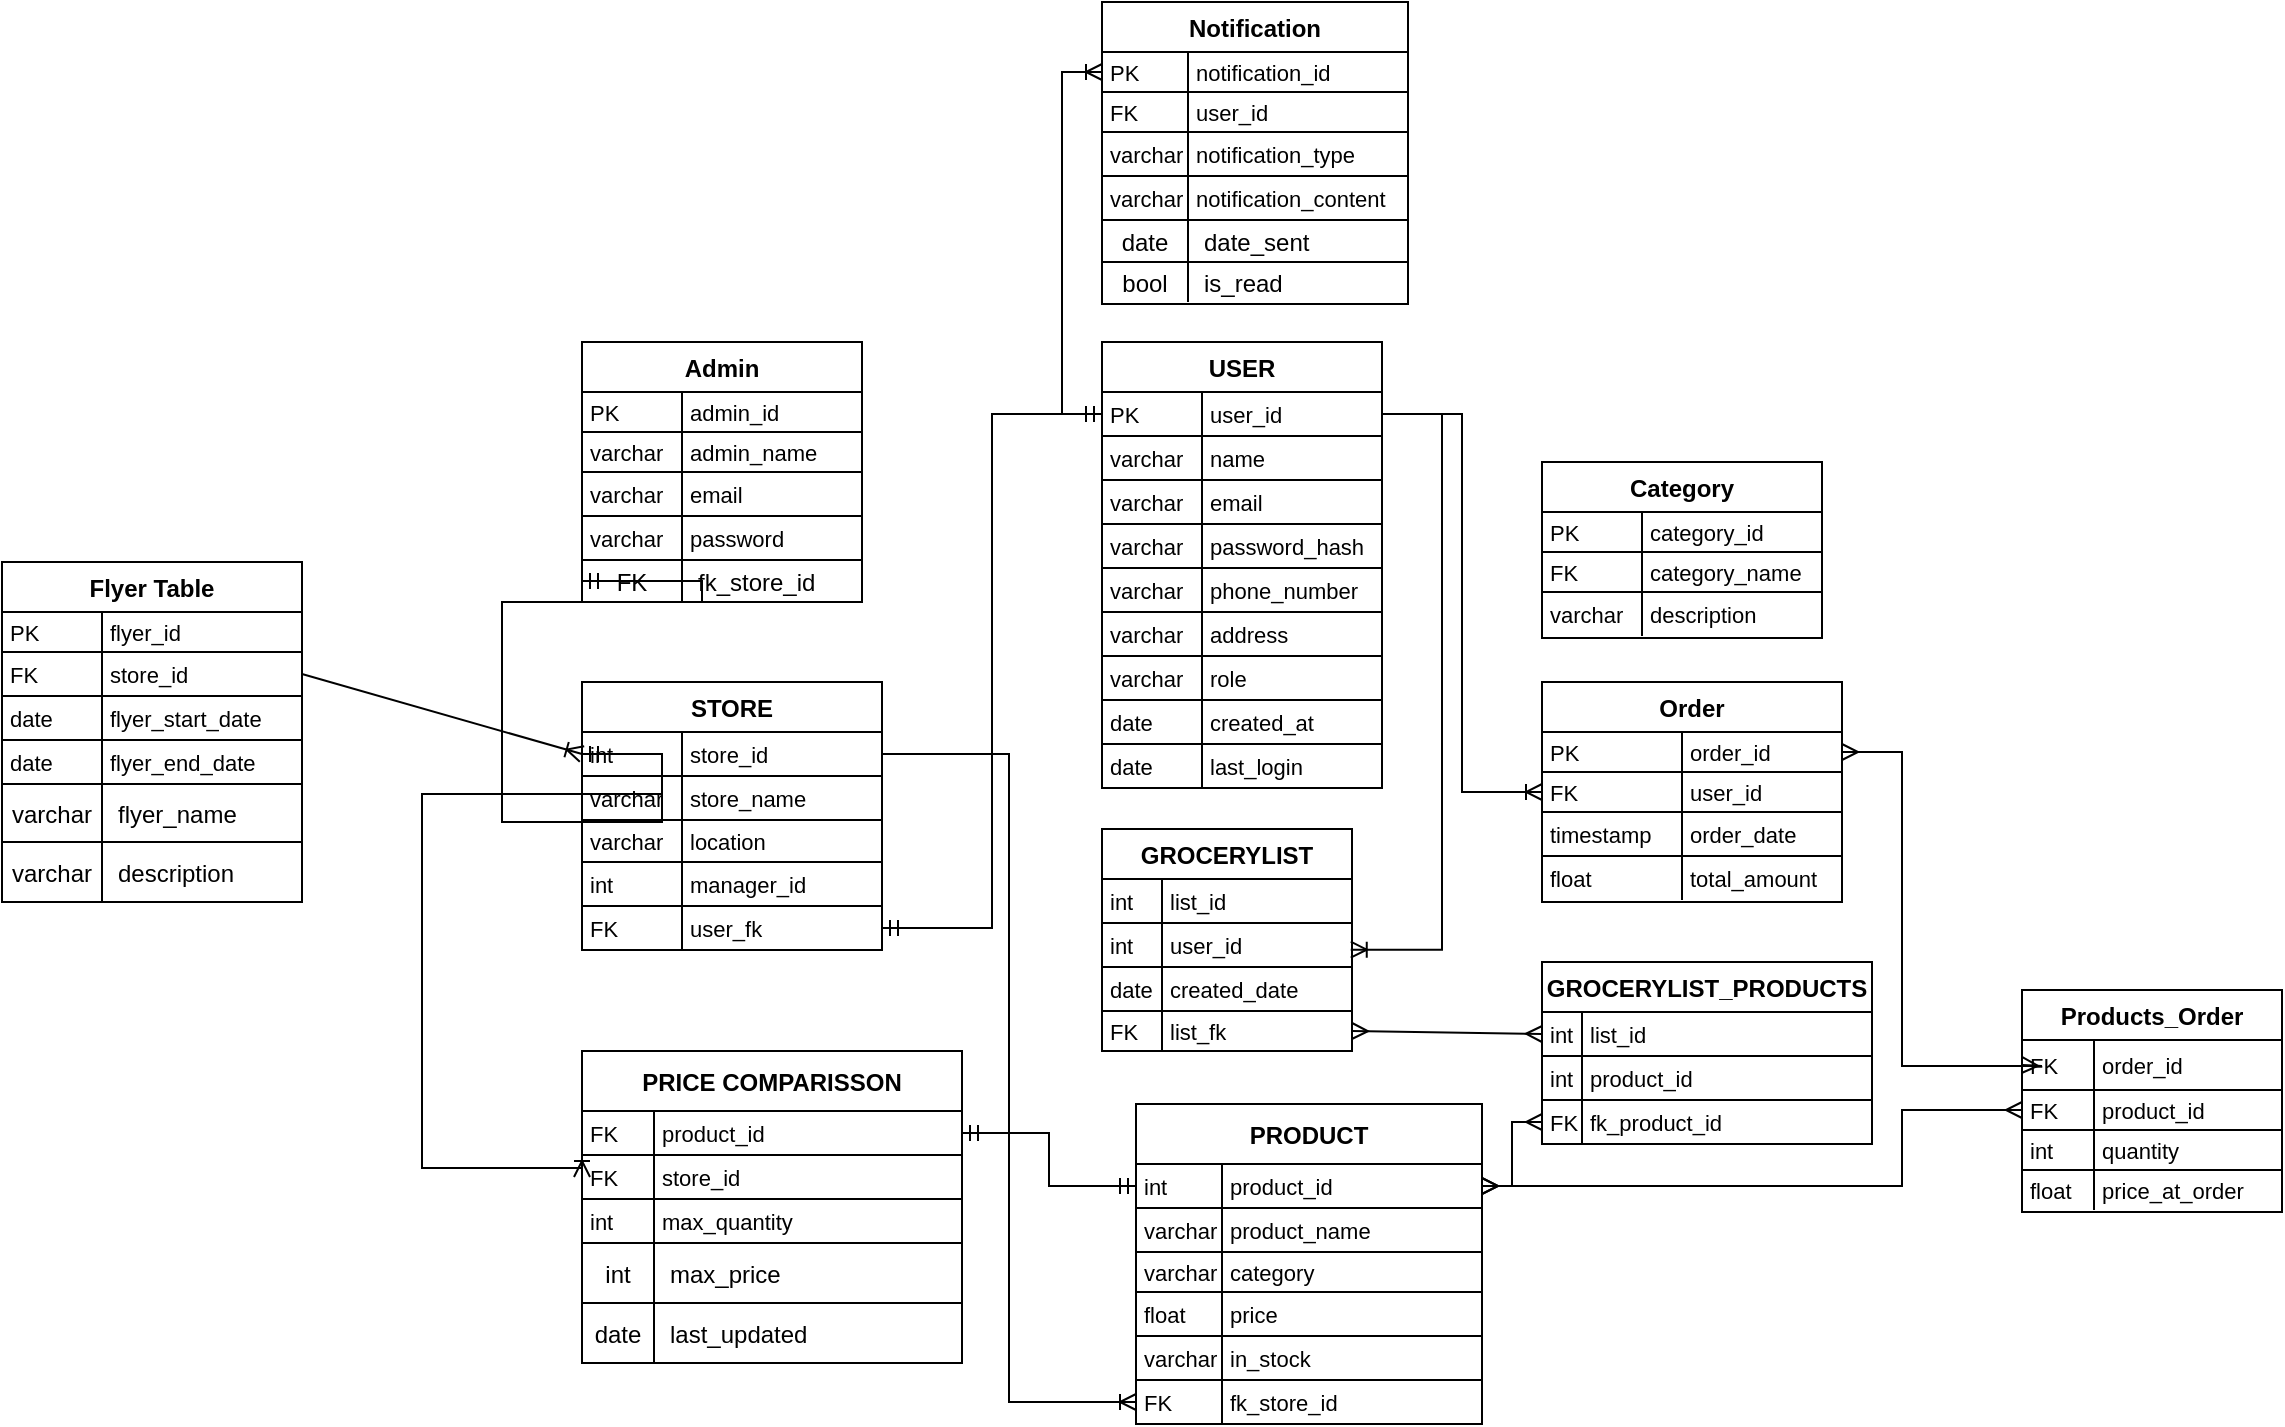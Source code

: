 <mxfile version="24.7.17">
  <diagram name="Page-1" id="lybucUqldqsya4fVgPuS">
    <mxGraphModel dx="2537" dy="878" grid="1" gridSize="10" guides="1" tooltips="1" connect="1" arrows="1" fold="1" page="1" pageScale="1" pageWidth="850" pageHeight="1100" math="0" shadow="0">
      <root>
        <mxCell id="0" />
        <mxCell id="1" parent="0" />
        <mxCell id="Y58JkeksdqxKK475Ll9a-1" value="USER" style="shape=table;startSize=25;container=1;collapsible=0;childLayout=tableLayout;fixedRows=1;rowLines=1;fontStyle=1;align=center;resizeLast=1;" parent="1" vertex="1">
          <mxGeometry x="20" y="250" width="140" height="223" as="geometry" />
        </mxCell>
        <mxCell id="Y58JkeksdqxKK475Ll9a-2" style="shape=tableRow;horizontal=0;startSize=0;swimlaneHead=0;swimlaneBody=0;fillColor=none;collapsible=0;dropTarget=0;points=[[0,0.5],[1,0.5]];portConstraint=eastwest;top=0;left=0;right=0;bottom=0;" parent="Y58JkeksdqxKK475Ll9a-1" vertex="1">
          <mxGeometry y="25" width="140" height="22" as="geometry" />
        </mxCell>
        <mxCell id="Y58JkeksdqxKK475Ll9a-3" value="PK" style="shape=partialRectangle;connectable=0;fillColor=none;top=0;left=0;bottom=0;right=0;align=left;spacingLeft=2;overflow=hidden;fontSize=11;" parent="Y58JkeksdqxKK475Ll9a-2" vertex="1">
          <mxGeometry width="50" height="22" as="geometry">
            <mxRectangle width="50" height="22" as="alternateBounds" />
          </mxGeometry>
        </mxCell>
        <mxCell id="Y58JkeksdqxKK475Ll9a-4" value="user_id" style="shape=partialRectangle;connectable=0;fillColor=none;top=0;left=0;bottom=0;right=0;align=left;spacingLeft=2;overflow=hidden;fontSize=11;" parent="Y58JkeksdqxKK475Ll9a-2" vertex="1">
          <mxGeometry x="50" width="90" height="22" as="geometry">
            <mxRectangle width="90" height="22" as="alternateBounds" />
          </mxGeometry>
        </mxCell>
        <mxCell id="Y58JkeksdqxKK475Ll9a-5" style="shape=tableRow;horizontal=0;startSize=0;swimlaneHead=0;swimlaneBody=0;fillColor=none;collapsible=0;dropTarget=0;points=[[0,0.5],[1,0.5]];portConstraint=eastwest;top=0;left=0;right=0;bottom=0;" parent="Y58JkeksdqxKK475Ll9a-1" vertex="1">
          <mxGeometry y="47" width="140" height="22" as="geometry" />
        </mxCell>
        <mxCell id="Y58JkeksdqxKK475Ll9a-6" value="varchar" style="shape=partialRectangle;connectable=0;fillColor=none;top=0;left=0;bottom=0;right=0;align=left;spacingLeft=2;overflow=hidden;fontSize=11;" parent="Y58JkeksdqxKK475Ll9a-5" vertex="1">
          <mxGeometry width="50" height="22" as="geometry">
            <mxRectangle width="50" height="22" as="alternateBounds" />
          </mxGeometry>
        </mxCell>
        <mxCell id="Y58JkeksdqxKK475Ll9a-7" value="name" style="shape=partialRectangle;connectable=0;fillColor=none;top=0;left=0;bottom=0;right=0;align=left;spacingLeft=2;overflow=hidden;fontSize=11;" parent="Y58JkeksdqxKK475Ll9a-5" vertex="1">
          <mxGeometry x="50" width="90" height="22" as="geometry">
            <mxRectangle width="90" height="22" as="alternateBounds" />
          </mxGeometry>
        </mxCell>
        <mxCell id="Y58JkeksdqxKK475Ll9a-8" style="shape=tableRow;horizontal=0;startSize=0;swimlaneHead=0;swimlaneBody=0;fillColor=none;collapsible=0;dropTarget=0;points=[[0,0.5],[1,0.5]];portConstraint=eastwest;top=0;left=0;right=0;bottom=0;" parent="Y58JkeksdqxKK475Ll9a-1" vertex="1">
          <mxGeometry y="69" width="140" height="22" as="geometry" />
        </mxCell>
        <mxCell id="Y58JkeksdqxKK475Ll9a-9" value="varchar" style="shape=partialRectangle;connectable=0;fillColor=none;top=0;left=0;bottom=0;right=0;align=left;spacingLeft=2;overflow=hidden;fontSize=11;" parent="Y58JkeksdqxKK475Ll9a-8" vertex="1">
          <mxGeometry width="50" height="22" as="geometry">
            <mxRectangle width="50" height="22" as="alternateBounds" />
          </mxGeometry>
        </mxCell>
        <mxCell id="Y58JkeksdqxKK475Ll9a-10" value="email" style="shape=partialRectangle;connectable=0;fillColor=none;top=0;left=0;bottom=0;right=0;align=left;spacingLeft=2;overflow=hidden;fontSize=11;" parent="Y58JkeksdqxKK475Ll9a-8" vertex="1">
          <mxGeometry x="50" width="90" height="22" as="geometry">
            <mxRectangle width="90" height="22" as="alternateBounds" />
          </mxGeometry>
        </mxCell>
        <mxCell id="Y58JkeksdqxKK475Ll9a-11" style="shape=tableRow;horizontal=0;startSize=0;swimlaneHead=0;swimlaneBody=0;fillColor=none;collapsible=0;dropTarget=0;points=[[0,0.5],[1,0.5]];portConstraint=eastwest;top=0;left=0;right=0;bottom=0;" parent="Y58JkeksdqxKK475Ll9a-1" vertex="1">
          <mxGeometry y="91" width="140" height="22" as="geometry" />
        </mxCell>
        <mxCell id="Y58JkeksdqxKK475Ll9a-12" value="varchar" style="shape=partialRectangle;connectable=0;fillColor=none;top=0;left=0;bottom=0;right=0;align=left;spacingLeft=2;overflow=hidden;fontSize=11;" parent="Y58JkeksdqxKK475Ll9a-11" vertex="1">
          <mxGeometry width="50" height="22" as="geometry">
            <mxRectangle width="50" height="22" as="alternateBounds" />
          </mxGeometry>
        </mxCell>
        <mxCell id="Y58JkeksdqxKK475Ll9a-13" value="password_hash" style="shape=partialRectangle;connectable=0;fillColor=none;top=0;left=0;bottom=0;right=0;align=left;spacingLeft=2;overflow=hidden;fontSize=11;" parent="Y58JkeksdqxKK475Ll9a-11" vertex="1">
          <mxGeometry x="50" width="90" height="22" as="geometry">
            <mxRectangle width="90" height="22" as="alternateBounds" />
          </mxGeometry>
        </mxCell>
        <mxCell id="Y58JkeksdqxKK475Ll9a-14" style="shape=tableRow;horizontal=0;startSize=0;swimlaneHead=0;swimlaneBody=0;fillColor=none;collapsible=0;dropTarget=0;points=[[0,0.5],[1,0.5]];portConstraint=eastwest;top=0;left=0;right=0;bottom=0;" parent="Y58JkeksdqxKK475Ll9a-1" vertex="1">
          <mxGeometry y="113" width="140" height="22" as="geometry" />
        </mxCell>
        <mxCell id="Y58JkeksdqxKK475Ll9a-15" value="varchar" style="shape=partialRectangle;connectable=0;fillColor=none;top=0;left=0;bottom=0;right=0;align=left;spacingLeft=2;overflow=hidden;fontSize=11;" parent="Y58JkeksdqxKK475Ll9a-14" vertex="1">
          <mxGeometry width="50" height="22" as="geometry">
            <mxRectangle width="50" height="22" as="alternateBounds" />
          </mxGeometry>
        </mxCell>
        <mxCell id="Y58JkeksdqxKK475Ll9a-16" value="phone_number" style="shape=partialRectangle;connectable=0;fillColor=none;top=0;left=0;bottom=0;right=0;align=left;spacingLeft=2;overflow=hidden;fontSize=11;" parent="Y58JkeksdqxKK475Ll9a-14" vertex="1">
          <mxGeometry x="50" width="90" height="22" as="geometry">
            <mxRectangle width="90" height="22" as="alternateBounds" />
          </mxGeometry>
        </mxCell>
        <mxCell id="Y58JkeksdqxKK475Ll9a-17" style="shape=tableRow;horizontal=0;startSize=0;swimlaneHead=0;swimlaneBody=0;fillColor=none;collapsible=0;dropTarget=0;points=[[0,0.5],[1,0.5]];portConstraint=eastwest;top=0;left=0;right=0;bottom=0;" parent="Y58JkeksdqxKK475Ll9a-1" vertex="1">
          <mxGeometry y="135" width="140" height="22" as="geometry" />
        </mxCell>
        <mxCell id="Y58JkeksdqxKK475Ll9a-18" value="varchar" style="shape=partialRectangle;connectable=0;fillColor=none;top=0;left=0;bottom=0;right=0;align=left;spacingLeft=2;overflow=hidden;fontSize=11;" parent="Y58JkeksdqxKK475Ll9a-17" vertex="1">
          <mxGeometry width="50" height="22" as="geometry">
            <mxRectangle width="50" height="22" as="alternateBounds" />
          </mxGeometry>
        </mxCell>
        <mxCell id="Y58JkeksdqxKK475Ll9a-19" value="address" style="shape=partialRectangle;connectable=0;fillColor=none;top=0;left=0;bottom=0;right=0;align=left;spacingLeft=2;overflow=hidden;fontSize=11;" parent="Y58JkeksdqxKK475Ll9a-17" vertex="1">
          <mxGeometry x="50" width="90" height="22" as="geometry">
            <mxRectangle width="90" height="22" as="alternateBounds" />
          </mxGeometry>
        </mxCell>
        <mxCell id="Y58JkeksdqxKK475Ll9a-20" style="shape=tableRow;horizontal=0;startSize=0;swimlaneHead=0;swimlaneBody=0;fillColor=none;collapsible=0;dropTarget=0;points=[[0,0.5],[1,0.5]];portConstraint=eastwest;top=0;left=0;right=0;bottom=0;" parent="Y58JkeksdqxKK475Ll9a-1" vertex="1">
          <mxGeometry y="157" width="140" height="22" as="geometry" />
        </mxCell>
        <mxCell id="Y58JkeksdqxKK475Ll9a-21" value="varchar" style="shape=partialRectangle;connectable=0;fillColor=none;top=0;left=0;bottom=0;right=0;align=left;spacingLeft=2;overflow=hidden;fontSize=11;" parent="Y58JkeksdqxKK475Ll9a-20" vertex="1">
          <mxGeometry width="50" height="22" as="geometry">
            <mxRectangle width="50" height="22" as="alternateBounds" />
          </mxGeometry>
        </mxCell>
        <mxCell id="Y58JkeksdqxKK475Ll9a-22" value="role" style="shape=partialRectangle;connectable=0;fillColor=none;top=0;left=0;bottom=0;right=0;align=left;spacingLeft=2;overflow=hidden;fontSize=11;" parent="Y58JkeksdqxKK475Ll9a-20" vertex="1">
          <mxGeometry x="50" width="90" height="22" as="geometry">
            <mxRectangle width="90" height="22" as="alternateBounds" />
          </mxGeometry>
        </mxCell>
        <mxCell id="TFKnBATiPicxMtAQurl1-345" style="shape=tableRow;horizontal=0;startSize=0;swimlaneHead=0;swimlaneBody=0;fillColor=none;collapsible=0;dropTarget=0;points=[[0,0.5],[1,0.5]];portConstraint=eastwest;top=0;left=0;right=0;bottom=0;" parent="Y58JkeksdqxKK475Ll9a-1" vertex="1">
          <mxGeometry y="179" width="140" height="22" as="geometry" />
        </mxCell>
        <mxCell id="TFKnBATiPicxMtAQurl1-346" value="date" style="shape=partialRectangle;connectable=0;fillColor=none;top=0;left=0;bottom=0;right=0;align=left;spacingLeft=2;overflow=hidden;fontSize=11;" parent="TFKnBATiPicxMtAQurl1-345" vertex="1">
          <mxGeometry width="50" height="22" as="geometry">
            <mxRectangle width="50" height="22" as="alternateBounds" />
          </mxGeometry>
        </mxCell>
        <mxCell id="TFKnBATiPicxMtAQurl1-347" value="created_at" style="shape=partialRectangle;connectable=0;fillColor=none;top=0;left=0;bottom=0;right=0;align=left;spacingLeft=2;overflow=hidden;fontSize=11;" parent="TFKnBATiPicxMtAQurl1-345" vertex="1">
          <mxGeometry x="50" width="90" height="22" as="geometry">
            <mxRectangle width="90" height="22" as="alternateBounds" />
          </mxGeometry>
        </mxCell>
        <mxCell id="TFKnBATiPicxMtAQurl1-348" style="shape=tableRow;horizontal=0;startSize=0;swimlaneHead=0;swimlaneBody=0;fillColor=none;collapsible=0;dropTarget=0;points=[[0,0.5],[1,0.5]];portConstraint=eastwest;top=0;left=0;right=0;bottom=0;" parent="Y58JkeksdqxKK475Ll9a-1" vertex="1">
          <mxGeometry y="201" width="140" height="22" as="geometry" />
        </mxCell>
        <mxCell id="TFKnBATiPicxMtAQurl1-349" value="date" style="shape=partialRectangle;connectable=0;fillColor=none;top=0;left=0;bottom=0;right=0;align=left;spacingLeft=2;overflow=hidden;fontSize=11;" parent="TFKnBATiPicxMtAQurl1-348" vertex="1">
          <mxGeometry width="50" height="22" as="geometry">
            <mxRectangle width="50" height="22" as="alternateBounds" />
          </mxGeometry>
        </mxCell>
        <mxCell id="TFKnBATiPicxMtAQurl1-350" value="last_login" style="shape=partialRectangle;connectable=0;fillColor=none;top=0;left=0;bottom=0;right=0;align=left;spacingLeft=2;overflow=hidden;fontSize=11;" parent="TFKnBATiPicxMtAQurl1-348" vertex="1">
          <mxGeometry x="50" width="90" height="22" as="geometry">
            <mxRectangle width="90" height="22" as="alternateBounds" />
          </mxGeometry>
        </mxCell>
        <mxCell id="Y58JkeksdqxKK475Ll9a-23" value="GROCERYLIST" style="shape=table;startSize=25;container=1;collapsible=0;childLayout=tableLayout;fixedRows=1;rowLines=1;fontStyle=1;align=center;resizeLast=1;" parent="1" vertex="1">
          <mxGeometry x="20" y="493.5" width="125" height="111" as="geometry" />
        </mxCell>
        <mxCell id="Y58JkeksdqxKK475Ll9a-24" style="shape=tableRow;horizontal=0;startSize=0;swimlaneHead=0;swimlaneBody=0;fillColor=none;collapsible=0;dropTarget=0;points=[[0,0.5],[1,0.5]];portConstraint=eastwest;top=0;left=0;right=0;bottom=0;" parent="Y58JkeksdqxKK475Ll9a-23" vertex="1">
          <mxGeometry y="25" width="125" height="22" as="geometry" />
        </mxCell>
        <mxCell id="Y58JkeksdqxKK475Ll9a-25" value="int" style="shape=partialRectangle;connectable=0;fillColor=none;top=0;left=0;bottom=0;right=0;align=left;spacingLeft=2;overflow=hidden;fontSize=11;" parent="Y58JkeksdqxKK475Ll9a-24" vertex="1">
          <mxGeometry width="30" height="22" as="geometry">
            <mxRectangle width="30" height="22" as="alternateBounds" />
          </mxGeometry>
        </mxCell>
        <mxCell id="Y58JkeksdqxKK475Ll9a-26" value="list_id" style="shape=partialRectangle;connectable=0;fillColor=none;top=0;left=0;bottom=0;right=0;align=left;spacingLeft=2;overflow=hidden;fontSize=11;" parent="Y58JkeksdqxKK475Ll9a-24" vertex="1">
          <mxGeometry x="30" width="95" height="22" as="geometry">
            <mxRectangle width="95" height="22" as="alternateBounds" />
          </mxGeometry>
        </mxCell>
        <mxCell id="Y58JkeksdqxKK475Ll9a-27" style="shape=tableRow;horizontal=0;startSize=0;swimlaneHead=0;swimlaneBody=0;fillColor=none;collapsible=0;dropTarget=0;points=[[0,0.5],[1,0.5]];portConstraint=eastwest;top=0;left=0;right=0;bottom=0;" parent="Y58JkeksdqxKK475Ll9a-23" vertex="1">
          <mxGeometry y="47" width="125" height="22" as="geometry" />
        </mxCell>
        <mxCell id="Y58JkeksdqxKK475Ll9a-28" value="int" style="shape=partialRectangle;connectable=0;fillColor=none;top=0;left=0;bottom=0;right=0;align=left;spacingLeft=2;overflow=hidden;fontSize=11;" parent="Y58JkeksdqxKK475Ll9a-27" vertex="1">
          <mxGeometry width="30" height="22" as="geometry">
            <mxRectangle width="30" height="22" as="alternateBounds" />
          </mxGeometry>
        </mxCell>
        <mxCell id="Y58JkeksdqxKK475Ll9a-29" value="user_id" style="shape=partialRectangle;connectable=0;fillColor=none;top=0;left=0;bottom=0;right=0;align=left;spacingLeft=2;overflow=hidden;fontSize=11;" parent="Y58JkeksdqxKK475Ll9a-27" vertex="1">
          <mxGeometry x="30" width="95" height="22" as="geometry">
            <mxRectangle width="95" height="22" as="alternateBounds" />
          </mxGeometry>
        </mxCell>
        <mxCell id="Y58JkeksdqxKK475Ll9a-30" style="shape=tableRow;horizontal=0;startSize=0;swimlaneHead=0;swimlaneBody=0;fillColor=none;collapsible=0;dropTarget=0;points=[[0,0.5],[1,0.5]];portConstraint=eastwest;top=0;left=0;right=0;bottom=0;" parent="Y58JkeksdqxKK475Ll9a-23" vertex="1">
          <mxGeometry y="69" width="125" height="22" as="geometry" />
        </mxCell>
        <mxCell id="Y58JkeksdqxKK475Ll9a-31" value="date" style="shape=partialRectangle;connectable=0;fillColor=none;top=0;left=0;bottom=0;right=0;align=left;spacingLeft=2;overflow=hidden;fontSize=11;" parent="Y58JkeksdqxKK475Ll9a-30" vertex="1">
          <mxGeometry width="30" height="22" as="geometry">
            <mxRectangle width="30" height="22" as="alternateBounds" />
          </mxGeometry>
        </mxCell>
        <mxCell id="Y58JkeksdqxKK475Ll9a-32" value="created_date" style="shape=partialRectangle;connectable=0;fillColor=none;top=0;left=0;bottom=0;right=0;align=left;spacingLeft=2;overflow=hidden;fontSize=11;" parent="Y58JkeksdqxKK475Ll9a-30" vertex="1">
          <mxGeometry x="30" width="95" height="22" as="geometry">
            <mxRectangle width="95" height="22" as="alternateBounds" />
          </mxGeometry>
        </mxCell>
        <mxCell id="TFKnBATiPicxMtAQurl1-165" style="shape=tableRow;horizontal=0;startSize=0;swimlaneHead=0;swimlaneBody=0;fillColor=none;collapsible=0;dropTarget=0;points=[[0,0.5],[1,0.5]];portConstraint=eastwest;top=0;left=0;right=0;bottom=0;" parent="Y58JkeksdqxKK475Ll9a-23" vertex="1">
          <mxGeometry y="91" width="125" height="20" as="geometry" />
        </mxCell>
        <mxCell id="TFKnBATiPicxMtAQurl1-166" value="FK" style="shape=partialRectangle;connectable=0;fillColor=none;top=0;left=0;bottom=0;right=0;align=left;spacingLeft=2;overflow=hidden;fontSize=11;" parent="TFKnBATiPicxMtAQurl1-165" vertex="1">
          <mxGeometry width="30" height="20" as="geometry">
            <mxRectangle width="30" height="20" as="alternateBounds" />
          </mxGeometry>
        </mxCell>
        <mxCell id="TFKnBATiPicxMtAQurl1-167" value="list_fk" style="shape=partialRectangle;connectable=0;fillColor=none;top=0;left=0;bottom=0;right=0;align=left;spacingLeft=2;overflow=hidden;fontSize=11;" parent="TFKnBATiPicxMtAQurl1-165" vertex="1">
          <mxGeometry x="30" width="95" height="20" as="geometry">
            <mxRectangle width="95" height="20" as="alternateBounds" />
          </mxGeometry>
        </mxCell>
        <mxCell id="Y58JkeksdqxKK475Ll9a-33" value="PRODUCT" style="shape=table;startSize=30;container=1;collapsible=0;childLayout=tableLayout;fixedRows=1;rowLines=1;fontStyle=1;align=center;resizeLast=1;" parent="1" vertex="1">
          <mxGeometry x="37" y="631" width="173" height="160" as="geometry" />
        </mxCell>
        <mxCell id="Y58JkeksdqxKK475Ll9a-34" style="shape=tableRow;horizontal=0;startSize=0;swimlaneHead=0;swimlaneBody=0;fillColor=none;collapsible=0;dropTarget=0;points=[[0,0.5],[1,0.5]];portConstraint=eastwest;top=0;left=0;right=0;bottom=0;" parent="Y58JkeksdqxKK475Ll9a-33" vertex="1">
          <mxGeometry y="30" width="173" height="22" as="geometry" />
        </mxCell>
        <mxCell id="Y58JkeksdqxKK475Ll9a-35" value="int" style="shape=partialRectangle;connectable=0;fillColor=none;top=0;left=0;bottom=0;right=0;align=left;spacingLeft=2;overflow=hidden;fontSize=11;" parent="Y58JkeksdqxKK475Ll9a-34" vertex="1">
          <mxGeometry width="43" height="22" as="geometry">
            <mxRectangle width="43" height="22" as="alternateBounds" />
          </mxGeometry>
        </mxCell>
        <mxCell id="Y58JkeksdqxKK475Ll9a-36" value="product_id" style="shape=partialRectangle;connectable=0;fillColor=none;top=0;left=0;bottom=0;right=0;align=left;spacingLeft=2;overflow=hidden;fontSize=11;" parent="Y58JkeksdqxKK475Ll9a-34" vertex="1">
          <mxGeometry x="43" width="130" height="22" as="geometry">
            <mxRectangle width="130" height="22" as="alternateBounds" />
          </mxGeometry>
        </mxCell>
        <mxCell id="Y58JkeksdqxKK475Ll9a-37" style="shape=tableRow;horizontal=0;startSize=0;swimlaneHead=0;swimlaneBody=0;fillColor=none;collapsible=0;dropTarget=0;points=[[0,0.5],[1,0.5]];portConstraint=eastwest;top=0;left=0;right=0;bottom=0;" parent="Y58JkeksdqxKK475Ll9a-33" vertex="1">
          <mxGeometry y="52" width="173" height="22" as="geometry" />
        </mxCell>
        <mxCell id="Y58JkeksdqxKK475Ll9a-38" value="varchar" style="shape=partialRectangle;connectable=0;fillColor=none;top=0;left=0;bottom=0;right=0;align=left;spacingLeft=2;overflow=hidden;fontSize=11;" parent="Y58JkeksdqxKK475Ll9a-37" vertex="1">
          <mxGeometry width="43" height="22" as="geometry">
            <mxRectangle width="43" height="22" as="alternateBounds" />
          </mxGeometry>
        </mxCell>
        <mxCell id="Y58JkeksdqxKK475Ll9a-39" value="product_name" style="shape=partialRectangle;connectable=0;fillColor=none;top=0;left=0;bottom=0;right=0;align=left;spacingLeft=2;overflow=hidden;fontSize=11;" parent="Y58JkeksdqxKK475Ll9a-37" vertex="1">
          <mxGeometry x="43" width="130" height="22" as="geometry">
            <mxRectangle width="130" height="22" as="alternateBounds" />
          </mxGeometry>
        </mxCell>
        <mxCell id="Y58JkeksdqxKK475Ll9a-40" style="shape=tableRow;horizontal=0;startSize=0;swimlaneHead=0;swimlaneBody=0;fillColor=none;collapsible=0;dropTarget=0;points=[[0,0.5],[1,0.5]];portConstraint=eastwest;top=0;left=0;right=0;bottom=0;" parent="Y58JkeksdqxKK475Ll9a-33" vertex="1">
          <mxGeometry y="74" width="173" height="20" as="geometry" />
        </mxCell>
        <mxCell id="Y58JkeksdqxKK475Ll9a-41" value="varchar" style="shape=partialRectangle;connectable=0;fillColor=none;top=0;left=0;bottom=0;right=0;align=left;spacingLeft=2;overflow=hidden;fontSize=11;" parent="Y58JkeksdqxKK475Ll9a-40" vertex="1">
          <mxGeometry width="43" height="20" as="geometry">
            <mxRectangle width="43" height="20" as="alternateBounds" />
          </mxGeometry>
        </mxCell>
        <mxCell id="Y58JkeksdqxKK475Ll9a-42" value="category" style="shape=partialRectangle;connectable=0;fillColor=none;top=0;left=0;bottom=0;right=0;align=left;spacingLeft=2;overflow=hidden;fontSize=11;" parent="Y58JkeksdqxKK475Ll9a-40" vertex="1">
          <mxGeometry x="43" width="130" height="20" as="geometry">
            <mxRectangle width="130" height="20" as="alternateBounds" />
          </mxGeometry>
        </mxCell>
        <mxCell id="Y58JkeksdqxKK475Ll9a-43" style="shape=tableRow;horizontal=0;startSize=0;swimlaneHead=0;swimlaneBody=0;fillColor=none;collapsible=0;dropTarget=0;points=[[0,0.5],[1,0.5]];portConstraint=eastwest;top=0;left=0;right=0;bottom=0;" parent="Y58JkeksdqxKK475Ll9a-33" vertex="1">
          <mxGeometry y="94" width="173" height="22" as="geometry" />
        </mxCell>
        <mxCell id="Y58JkeksdqxKK475Ll9a-44" value="float" style="shape=partialRectangle;connectable=0;fillColor=none;top=0;left=0;bottom=0;right=0;align=left;spacingLeft=2;overflow=hidden;fontSize=11;" parent="Y58JkeksdqxKK475Ll9a-43" vertex="1">
          <mxGeometry width="43" height="22" as="geometry">
            <mxRectangle width="43" height="22" as="alternateBounds" />
          </mxGeometry>
        </mxCell>
        <mxCell id="Y58JkeksdqxKK475Ll9a-45" value="price" style="shape=partialRectangle;connectable=0;fillColor=none;top=0;left=0;bottom=0;right=0;align=left;spacingLeft=2;overflow=hidden;fontSize=11;" parent="Y58JkeksdqxKK475Ll9a-43" vertex="1">
          <mxGeometry x="43" width="130" height="22" as="geometry">
            <mxRectangle width="130" height="22" as="alternateBounds" />
          </mxGeometry>
        </mxCell>
        <mxCell id="Y58JkeksdqxKK475Ll9a-46" style="shape=tableRow;horizontal=0;startSize=0;swimlaneHead=0;swimlaneBody=0;fillColor=none;collapsible=0;dropTarget=0;points=[[0,0.5],[1,0.5]];portConstraint=eastwest;top=0;left=0;right=0;bottom=0;" parent="Y58JkeksdqxKK475Ll9a-33" vertex="1">
          <mxGeometry y="116" width="173" height="22" as="geometry" />
        </mxCell>
        <mxCell id="Y58JkeksdqxKK475Ll9a-47" value="varchar" style="shape=partialRectangle;connectable=0;fillColor=none;top=0;left=0;bottom=0;right=0;align=left;spacingLeft=2;overflow=hidden;fontSize=11;" parent="Y58JkeksdqxKK475Ll9a-46" vertex="1">
          <mxGeometry width="43" height="22" as="geometry">
            <mxRectangle width="43" height="22" as="alternateBounds" />
          </mxGeometry>
        </mxCell>
        <mxCell id="Y58JkeksdqxKK475Ll9a-48" value="in_stock" style="shape=partialRectangle;connectable=0;fillColor=none;top=0;left=0;bottom=0;right=0;align=left;spacingLeft=2;overflow=hidden;fontSize=11;" parent="Y58JkeksdqxKK475Ll9a-46" vertex="1">
          <mxGeometry x="43" width="130" height="22" as="geometry">
            <mxRectangle width="130" height="22" as="alternateBounds" />
          </mxGeometry>
        </mxCell>
        <mxCell id="Y58JkeksdqxKK475Ll9a-49" style="shape=tableRow;horizontal=0;startSize=0;swimlaneHead=0;swimlaneBody=0;fillColor=none;collapsible=0;dropTarget=0;points=[[0,0.5],[1,0.5]];portConstraint=eastwest;top=0;left=0;right=0;bottom=0;" parent="Y58JkeksdqxKK475Ll9a-33" vertex="1">
          <mxGeometry y="138" width="173" height="22" as="geometry" />
        </mxCell>
        <mxCell id="Y58JkeksdqxKK475Ll9a-50" value="FK" style="shape=partialRectangle;connectable=0;fillColor=none;top=0;left=0;bottom=0;right=0;align=left;spacingLeft=2;overflow=hidden;fontSize=11;" parent="Y58JkeksdqxKK475Ll9a-49" vertex="1">
          <mxGeometry width="43" height="22" as="geometry">
            <mxRectangle width="43" height="22" as="alternateBounds" />
          </mxGeometry>
        </mxCell>
        <mxCell id="Y58JkeksdqxKK475Ll9a-51" value="fk_store_id" style="shape=partialRectangle;connectable=0;fillColor=none;top=0;left=0;bottom=0;right=0;align=left;spacingLeft=2;overflow=hidden;fontSize=11;" parent="Y58JkeksdqxKK475Ll9a-49" vertex="1">
          <mxGeometry x="43" width="130" height="22" as="geometry">
            <mxRectangle width="130" height="22" as="alternateBounds" />
          </mxGeometry>
        </mxCell>
        <mxCell id="Y58JkeksdqxKK475Ll9a-52" value="STORE" style="shape=table;startSize=25;container=1;collapsible=0;childLayout=tableLayout;fixedRows=1;rowLines=1;fontStyle=1;align=center;resizeLast=1;" parent="1" vertex="1">
          <mxGeometry x="-240" y="420" width="150" height="134.0" as="geometry" />
        </mxCell>
        <mxCell id="Y58JkeksdqxKK475Ll9a-53" style="shape=tableRow;horizontal=0;startSize=0;swimlaneHead=0;swimlaneBody=0;fillColor=none;collapsible=0;dropTarget=0;points=[[0,0.5],[1,0.5]];portConstraint=eastwest;top=0;left=0;right=0;bottom=0;" parent="Y58JkeksdqxKK475Ll9a-52" vertex="1">
          <mxGeometry y="25" width="150" height="22" as="geometry" />
        </mxCell>
        <mxCell id="Y58JkeksdqxKK475Ll9a-54" value="int" style="shape=partialRectangle;connectable=0;fillColor=none;top=0;left=0;bottom=0;right=0;align=left;spacingLeft=2;overflow=hidden;fontSize=11;" parent="Y58JkeksdqxKK475Ll9a-53" vertex="1">
          <mxGeometry width="50" height="22" as="geometry">
            <mxRectangle width="50" height="22" as="alternateBounds" />
          </mxGeometry>
        </mxCell>
        <mxCell id="Y58JkeksdqxKK475Ll9a-55" value="store_id" style="shape=partialRectangle;connectable=0;fillColor=none;top=0;left=0;bottom=0;right=0;align=left;spacingLeft=2;overflow=hidden;fontSize=11;" parent="Y58JkeksdqxKK475Ll9a-53" vertex="1">
          <mxGeometry x="50" width="100" height="22" as="geometry">
            <mxRectangle width="100" height="22" as="alternateBounds" />
          </mxGeometry>
        </mxCell>
        <mxCell id="Y58JkeksdqxKK475Ll9a-56" style="shape=tableRow;horizontal=0;startSize=0;swimlaneHead=0;swimlaneBody=0;fillColor=none;collapsible=0;dropTarget=0;points=[[0,0.5],[1,0.5]];portConstraint=eastwest;top=0;left=0;right=0;bottom=0;" parent="Y58JkeksdqxKK475Ll9a-52" vertex="1">
          <mxGeometry y="47" width="150" height="22" as="geometry" />
        </mxCell>
        <mxCell id="Y58JkeksdqxKK475Ll9a-57" value="varchar" style="shape=partialRectangle;connectable=0;fillColor=none;top=0;left=0;bottom=0;right=0;align=left;spacingLeft=2;overflow=hidden;fontSize=11;" parent="Y58JkeksdqxKK475Ll9a-56" vertex="1">
          <mxGeometry width="50" height="22" as="geometry">
            <mxRectangle width="50" height="22" as="alternateBounds" />
          </mxGeometry>
        </mxCell>
        <mxCell id="Y58JkeksdqxKK475Ll9a-58" value="store_name" style="shape=partialRectangle;connectable=0;fillColor=none;top=0;left=0;bottom=0;right=0;align=left;spacingLeft=2;overflow=hidden;fontSize=11;" parent="Y58JkeksdqxKK475Ll9a-56" vertex="1">
          <mxGeometry x="50" width="100" height="22" as="geometry">
            <mxRectangle width="100" height="22" as="alternateBounds" />
          </mxGeometry>
        </mxCell>
        <mxCell id="Y58JkeksdqxKK475Ll9a-59" style="shape=tableRow;horizontal=0;startSize=0;swimlaneHead=0;swimlaneBody=0;fillColor=none;collapsible=0;dropTarget=0;points=[[0,0.5],[1,0.5]];portConstraint=eastwest;top=0;left=0;right=0;bottom=0;" parent="Y58JkeksdqxKK475Ll9a-52" vertex="1">
          <mxGeometry y="69" width="150" height="21" as="geometry" />
        </mxCell>
        <mxCell id="Y58JkeksdqxKK475Ll9a-60" value="varchar" style="shape=partialRectangle;connectable=0;fillColor=none;top=0;left=0;bottom=0;right=0;align=left;spacingLeft=2;overflow=hidden;fontSize=11;" parent="Y58JkeksdqxKK475Ll9a-59" vertex="1">
          <mxGeometry width="50" height="21" as="geometry">
            <mxRectangle width="50" height="21" as="alternateBounds" />
          </mxGeometry>
        </mxCell>
        <mxCell id="Y58JkeksdqxKK475Ll9a-61" value="location" style="shape=partialRectangle;connectable=0;fillColor=none;top=0;left=0;bottom=0;right=0;align=left;spacingLeft=2;overflow=hidden;fontSize=11;" parent="Y58JkeksdqxKK475Ll9a-59" vertex="1">
          <mxGeometry x="50" width="100" height="21" as="geometry">
            <mxRectangle width="100" height="21" as="alternateBounds" />
          </mxGeometry>
        </mxCell>
        <mxCell id="Y58JkeksdqxKK475Ll9a-62" style="shape=tableRow;horizontal=0;startSize=0;swimlaneHead=0;swimlaneBody=0;fillColor=none;collapsible=0;dropTarget=0;points=[[0,0.5],[1,0.5]];portConstraint=eastwest;top=0;left=0;right=0;bottom=0;" parent="Y58JkeksdqxKK475Ll9a-52" vertex="1">
          <mxGeometry y="90" width="150" height="22" as="geometry" />
        </mxCell>
        <mxCell id="Y58JkeksdqxKK475Ll9a-63" value="int" style="shape=partialRectangle;connectable=0;fillColor=none;top=0;left=0;bottom=0;right=0;align=left;spacingLeft=2;overflow=hidden;fontSize=11;" parent="Y58JkeksdqxKK475Ll9a-62" vertex="1">
          <mxGeometry width="50" height="22" as="geometry">
            <mxRectangle width="50" height="22" as="alternateBounds" />
          </mxGeometry>
        </mxCell>
        <mxCell id="Y58JkeksdqxKK475Ll9a-64" value="manager_id" style="shape=partialRectangle;connectable=0;fillColor=none;top=0;left=0;bottom=0;right=0;align=left;spacingLeft=2;overflow=hidden;fontSize=11;" parent="Y58JkeksdqxKK475Ll9a-62" vertex="1">
          <mxGeometry x="50" width="100" height="22" as="geometry">
            <mxRectangle width="100" height="22" as="alternateBounds" />
          </mxGeometry>
        </mxCell>
        <mxCell id="TFKnBATiPicxMtAQurl1-223" style="shape=tableRow;horizontal=0;startSize=0;swimlaneHead=0;swimlaneBody=0;fillColor=none;collapsible=0;dropTarget=0;points=[[0,0.5],[1,0.5]];portConstraint=eastwest;top=0;left=0;right=0;bottom=0;" parent="Y58JkeksdqxKK475Ll9a-52" vertex="1">
          <mxGeometry y="112" width="150" height="22" as="geometry" />
        </mxCell>
        <mxCell id="TFKnBATiPicxMtAQurl1-224" value="FK" style="shape=partialRectangle;connectable=0;fillColor=none;top=0;left=0;bottom=0;right=0;align=left;spacingLeft=2;overflow=hidden;fontSize=11;" parent="TFKnBATiPicxMtAQurl1-223" vertex="1">
          <mxGeometry width="50" height="22" as="geometry">
            <mxRectangle width="50" height="22" as="alternateBounds" />
          </mxGeometry>
        </mxCell>
        <mxCell id="TFKnBATiPicxMtAQurl1-225" value="user_fk" style="shape=partialRectangle;connectable=0;fillColor=none;top=0;left=0;bottom=0;right=0;align=left;spacingLeft=2;overflow=hidden;fontSize=11;" parent="TFKnBATiPicxMtAQurl1-223" vertex="1">
          <mxGeometry x="50" width="100" height="22" as="geometry">
            <mxRectangle width="100" height="22" as="alternateBounds" />
          </mxGeometry>
        </mxCell>
        <mxCell id="Y58JkeksdqxKK475Ll9a-65" value="GROCERYLIST_PRODUCTS" style="shape=table;startSize=25;container=1;collapsible=0;childLayout=tableLayout;fixedRows=1;rowLines=1;fontStyle=1;align=center;resizeLast=1;" parent="1" vertex="1">
          <mxGeometry x="240" y="560" width="165" height="91" as="geometry" />
        </mxCell>
        <mxCell id="Y58JkeksdqxKK475Ll9a-66" style="shape=tableRow;horizontal=0;startSize=0;swimlaneHead=0;swimlaneBody=0;fillColor=none;collapsible=0;dropTarget=0;points=[[0,0.5],[1,0.5]];portConstraint=eastwest;top=0;left=0;right=0;bottom=0;" parent="Y58JkeksdqxKK475Ll9a-65" vertex="1">
          <mxGeometry y="25" width="165" height="22" as="geometry" />
        </mxCell>
        <mxCell id="Y58JkeksdqxKK475Ll9a-67" value="int" style="shape=partialRectangle;connectable=0;fillColor=none;top=0;left=0;bottom=0;right=0;align=left;spacingLeft=2;overflow=hidden;fontSize=11;" parent="Y58JkeksdqxKK475Ll9a-66" vertex="1">
          <mxGeometry width="20" height="22" as="geometry">
            <mxRectangle width="20" height="22" as="alternateBounds" />
          </mxGeometry>
        </mxCell>
        <mxCell id="Y58JkeksdqxKK475Ll9a-68" value="list_id" style="shape=partialRectangle;connectable=0;fillColor=none;top=0;left=0;bottom=0;right=0;align=left;spacingLeft=2;overflow=hidden;fontSize=11;" parent="Y58JkeksdqxKK475Ll9a-66" vertex="1">
          <mxGeometry x="20" width="145" height="22" as="geometry">
            <mxRectangle width="145" height="22" as="alternateBounds" />
          </mxGeometry>
        </mxCell>
        <mxCell id="Y58JkeksdqxKK475Ll9a-69" style="shape=tableRow;horizontal=0;startSize=0;swimlaneHead=0;swimlaneBody=0;fillColor=none;collapsible=0;dropTarget=0;points=[[0,0.5],[1,0.5]];portConstraint=eastwest;top=0;left=0;right=0;bottom=0;" parent="Y58JkeksdqxKK475Ll9a-65" vertex="1">
          <mxGeometry y="47" width="165" height="22" as="geometry" />
        </mxCell>
        <mxCell id="Y58JkeksdqxKK475Ll9a-70" value="int" style="shape=partialRectangle;connectable=0;fillColor=none;top=0;left=0;bottom=0;right=0;align=left;spacingLeft=2;overflow=hidden;fontSize=11;" parent="Y58JkeksdqxKK475Ll9a-69" vertex="1">
          <mxGeometry width="20" height="22" as="geometry">
            <mxRectangle width="20" height="22" as="alternateBounds" />
          </mxGeometry>
        </mxCell>
        <mxCell id="Y58JkeksdqxKK475Ll9a-71" value="product_id" style="shape=partialRectangle;connectable=0;fillColor=none;top=0;left=0;bottom=0;right=0;align=left;spacingLeft=2;overflow=hidden;fontSize=11;" parent="Y58JkeksdqxKK475Ll9a-69" vertex="1">
          <mxGeometry x="20" width="145" height="22" as="geometry">
            <mxRectangle width="145" height="22" as="alternateBounds" />
          </mxGeometry>
        </mxCell>
        <mxCell id="TFKnBATiPicxMtAQurl1-169" style="shape=tableRow;horizontal=0;startSize=0;swimlaneHead=0;swimlaneBody=0;fillColor=none;collapsible=0;dropTarget=0;points=[[0,0.5],[1,0.5]];portConstraint=eastwest;top=0;left=0;right=0;bottom=0;" parent="Y58JkeksdqxKK475Ll9a-65" vertex="1">
          <mxGeometry y="69" width="165" height="22" as="geometry" />
        </mxCell>
        <mxCell id="TFKnBATiPicxMtAQurl1-170" value="FK" style="shape=partialRectangle;connectable=0;fillColor=none;top=0;left=0;bottom=0;right=0;align=left;spacingLeft=2;overflow=hidden;fontSize=11;" parent="TFKnBATiPicxMtAQurl1-169" vertex="1">
          <mxGeometry width="20" height="22" as="geometry">
            <mxRectangle width="20" height="22" as="alternateBounds" />
          </mxGeometry>
        </mxCell>
        <mxCell id="TFKnBATiPicxMtAQurl1-171" value="fk_product_id" style="shape=partialRectangle;connectable=0;fillColor=none;top=0;left=0;bottom=0;right=0;align=left;spacingLeft=2;overflow=hidden;fontSize=11;" parent="TFKnBATiPicxMtAQurl1-169" vertex="1">
          <mxGeometry x="20" width="145" height="22" as="geometry">
            <mxRectangle width="145" height="22" as="alternateBounds" />
          </mxGeometry>
        </mxCell>
        <mxCell id="TFKnBATiPicxMtAQurl1-1" value="Flyer Table" style="shape=table;startSize=25;container=1;collapsible=0;childLayout=tableLayout;fixedRows=1;rowLines=1;fontStyle=1;align=center;resizeLast=1;" parent="1" vertex="1">
          <mxGeometry x="-530" y="360" width="150" height="170" as="geometry" />
        </mxCell>
        <mxCell id="TFKnBATiPicxMtAQurl1-2" style="shape=tableRow;horizontal=0;startSize=0;swimlaneHead=0;swimlaneBody=0;fillColor=none;collapsible=0;dropTarget=0;points=[[0,0.5],[1,0.5]];portConstraint=eastwest;top=0;left=0;right=0;bottom=0;" parent="TFKnBATiPicxMtAQurl1-1" vertex="1">
          <mxGeometry y="25" width="150" height="20" as="geometry" />
        </mxCell>
        <mxCell id="TFKnBATiPicxMtAQurl1-3" value="PK" style="shape=partialRectangle;connectable=0;fillColor=none;top=0;left=0;bottom=0;right=0;align=left;spacingLeft=2;overflow=hidden;fontSize=11;" parent="TFKnBATiPicxMtAQurl1-2" vertex="1">
          <mxGeometry width="50" height="20" as="geometry">
            <mxRectangle width="50" height="20" as="alternateBounds" />
          </mxGeometry>
        </mxCell>
        <mxCell id="TFKnBATiPicxMtAQurl1-4" value="flyer_id" style="shape=partialRectangle;connectable=0;fillColor=none;top=0;left=0;bottom=0;right=0;align=left;spacingLeft=2;overflow=hidden;fontSize=11;" parent="TFKnBATiPicxMtAQurl1-2" vertex="1">
          <mxGeometry x="50" width="100" height="20" as="geometry">
            <mxRectangle width="100" height="20" as="alternateBounds" />
          </mxGeometry>
        </mxCell>
        <mxCell id="TFKnBATiPicxMtAQurl1-5" style="shape=tableRow;horizontal=0;startSize=0;swimlaneHead=0;swimlaneBody=0;fillColor=none;collapsible=0;dropTarget=0;points=[[0,0.5],[1,0.5]];portConstraint=eastwest;top=0;left=0;right=0;bottom=0;" parent="TFKnBATiPicxMtAQurl1-1" vertex="1">
          <mxGeometry y="45" width="150" height="22" as="geometry" />
        </mxCell>
        <mxCell id="TFKnBATiPicxMtAQurl1-6" value="FK" style="shape=partialRectangle;connectable=0;fillColor=none;top=0;left=0;bottom=0;right=0;align=left;spacingLeft=2;overflow=hidden;fontSize=11;" parent="TFKnBATiPicxMtAQurl1-5" vertex="1">
          <mxGeometry width="50" height="22" as="geometry">
            <mxRectangle width="50" height="22" as="alternateBounds" />
          </mxGeometry>
        </mxCell>
        <mxCell id="TFKnBATiPicxMtAQurl1-7" value="store_id" style="shape=partialRectangle;connectable=0;fillColor=none;top=0;left=0;bottom=0;right=0;align=left;spacingLeft=2;overflow=hidden;fontSize=11;" parent="TFKnBATiPicxMtAQurl1-5" vertex="1">
          <mxGeometry x="50" width="100" height="22" as="geometry">
            <mxRectangle width="100" height="22" as="alternateBounds" />
          </mxGeometry>
        </mxCell>
        <mxCell id="TFKnBATiPicxMtAQurl1-8" style="shape=tableRow;horizontal=0;startSize=0;swimlaneHead=0;swimlaneBody=0;fillColor=none;collapsible=0;dropTarget=0;points=[[0,0.5],[1,0.5]];portConstraint=eastwest;top=0;left=0;right=0;bottom=0;" parent="TFKnBATiPicxMtAQurl1-1" vertex="1">
          <mxGeometry y="67" width="150" height="22" as="geometry" />
        </mxCell>
        <mxCell id="TFKnBATiPicxMtAQurl1-9" value="date" style="shape=partialRectangle;connectable=0;fillColor=none;top=0;left=0;bottom=0;right=0;align=left;spacingLeft=2;overflow=hidden;fontSize=11;" parent="TFKnBATiPicxMtAQurl1-8" vertex="1">
          <mxGeometry width="50" height="22" as="geometry">
            <mxRectangle width="50" height="22" as="alternateBounds" />
          </mxGeometry>
        </mxCell>
        <mxCell id="TFKnBATiPicxMtAQurl1-10" value="flyer_start_date" style="shape=partialRectangle;connectable=0;fillColor=none;top=0;left=0;bottom=0;right=0;align=left;spacingLeft=2;overflow=hidden;fontSize=11;" parent="TFKnBATiPicxMtAQurl1-8" vertex="1">
          <mxGeometry x="50" width="100" height="22" as="geometry">
            <mxRectangle width="100" height="22" as="alternateBounds" />
          </mxGeometry>
        </mxCell>
        <mxCell id="TFKnBATiPicxMtAQurl1-11" style="shape=tableRow;horizontal=0;startSize=0;swimlaneHead=0;swimlaneBody=0;fillColor=none;collapsible=0;dropTarget=0;points=[[0,0.5],[1,0.5]];portConstraint=eastwest;top=0;left=0;right=0;bottom=0;" parent="TFKnBATiPicxMtAQurl1-1" vertex="1">
          <mxGeometry y="89" width="150" height="22" as="geometry" />
        </mxCell>
        <mxCell id="TFKnBATiPicxMtAQurl1-12" value="date" style="shape=partialRectangle;connectable=0;fillColor=none;top=0;left=0;bottom=0;right=0;align=left;spacingLeft=2;overflow=hidden;fontSize=11;" parent="TFKnBATiPicxMtAQurl1-11" vertex="1">
          <mxGeometry width="50" height="22" as="geometry">
            <mxRectangle width="50" height="22" as="alternateBounds" />
          </mxGeometry>
        </mxCell>
        <mxCell id="TFKnBATiPicxMtAQurl1-13" value="flyer_end_date" style="shape=partialRectangle;connectable=0;fillColor=none;top=0;left=0;bottom=0;right=0;align=left;spacingLeft=2;overflow=hidden;fontSize=11;" parent="TFKnBATiPicxMtAQurl1-11" vertex="1">
          <mxGeometry x="50" width="100" height="22" as="geometry">
            <mxRectangle width="100" height="22" as="alternateBounds" />
          </mxGeometry>
        </mxCell>
        <mxCell id="TFKnBATiPicxMtAQurl1-231" value="" style="shape=tableRow;horizontal=0;startSize=0;swimlaneHead=0;swimlaneBody=0;fillColor=none;collapsible=0;dropTarget=0;points=[[0,0.5],[1,0.5]];portConstraint=eastwest;top=0;left=0;right=0;bottom=0;" parent="TFKnBATiPicxMtAQurl1-1" vertex="1">
          <mxGeometry y="111" width="150" height="29" as="geometry" />
        </mxCell>
        <mxCell id="TFKnBATiPicxMtAQurl1-232" value="varchar" style="shape=partialRectangle;connectable=0;fillColor=none;top=0;left=0;bottom=0;right=0;editable=1;overflow=hidden;" parent="TFKnBATiPicxMtAQurl1-231" vertex="1">
          <mxGeometry width="50" height="29" as="geometry">
            <mxRectangle width="50" height="29" as="alternateBounds" />
          </mxGeometry>
        </mxCell>
        <mxCell id="TFKnBATiPicxMtAQurl1-233" value="flyer_name" style="shape=partialRectangle;connectable=0;fillColor=none;top=0;left=0;bottom=0;right=0;align=left;spacingLeft=6;overflow=hidden;" parent="TFKnBATiPicxMtAQurl1-231" vertex="1">
          <mxGeometry x="50" width="100" height="29" as="geometry">
            <mxRectangle width="100" height="29" as="alternateBounds" />
          </mxGeometry>
        </mxCell>
        <mxCell id="TFKnBATiPicxMtAQurl1-14" value="" style="shape=tableRow;horizontal=0;startSize=0;swimlaneHead=0;swimlaneBody=0;fillColor=none;collapsible=0;dropTarget=0;points=[[0,0.5],[1,0.5]];portConstraint=eastwest;top=0;left=0;right=0;bottom=0;" parent="TFKnBATiPicxMtAQurl1-1" vertex="1">
          <mxGeometry y="140" width="150" height="30" as="geometry" />
        </mxCell>
        <mxCell id="TFKnBATiPicxMtAQurl1-15" value="varchar" style="shape=partialRectangle;connectable=0;fillColor=none;top=0;left=0;bottom=0;right=0;editable=1;overflow=hidden;" parent="TFKnBATiPicxMtAQurl1-14" vertex="1">
          <mxGeometry width="50" height="30" as="geometry">
            <mxRectangle width="50" height="30" as="alternateBounds" />
          </mxGeometry>
        </mxCell>
        <mxCell id="TFKnBATiPicxMtAQurl1-16" value="description" style="shape=partialRectangle;connectable=0;fillColor=none;top=0;left=0;bottom=0;right=0;align=left;spacingLeft=6;overflow=hidden;" parent="TFKnBATiPicxMtAQurl1-14" vertex="1">
          <mxGeometry x="50" width="100" height="30" as="geometry">
            <mxRectangle width="100" height="30" as="alternateBounds" />
          </mxGeometry>
        </mxCell>
        <mxCell id="TFKnBATiPicxMtAQurl1-17" value="Admin" style="shape=table;startSize=25;container=1;collapsible=0;childLayout=tableLayout;fixedRows=1;rowLines=1;fontStyle=1;align=center;resizeLast=1;" parent="1" vertex="1">
          <mxGeometry x="-240" y="250" width="140" height="130" as="geometry" />
        </mxCell>
        <mxCell id="TFKnBATiPicxMtAQurl1-18" style="shape=tableRow;horizontal=0;startSize=0;swimlaneHead=0;swimlaneBody=0;fillColor=none;collapsible=0;dropTarget=0;points=[[0,0.5],[1,0.5]];portConstraint=eastwest;top=0;left=0;right=0;bottom=0;" parent="TFKnBATiPicxMtAQurl1-17" vertex="1">
          <mxGeometry y="25" width="140" height="20" as="geometry" />
        </mxCell>
        <mxCell id="TFKnBATiPicxMtAQurl1-19" value="PK" style="shape=partialRectangle;connectable=0;fillColor=none;top=0;left=0;bottom=0;right=0;align=left;spacingLeft=2;overflow=hidden;fontSize=11;" parent="TFKnBATiPicxMtAQurl1-18" vertex="1">
          <mxGeometry width="50" height="20" as="geometry">
            <mxRectangle width="50" height="20" as="alternateBounds" />
          </mxGeometry>
        </mxCell>
        <mxCell id="TFKnBATiPicxMtAQurl1-20" value="admin_id" style="shape=partialRectangle;connectable=0;fillColor=none;top=0;left=0;bottom=0;right=0;align=left;spacingLeft=2;overflow=hidden;fontSize=11;" parent="TFKnBATiPicxMtAQurl1-18" vertex="1">
          <mxGeometry x="50" width="90" height="20" as="geometry">
            <mxRectangle width="90" height="20" as="alternateBounds" />
          </mxGeometry>
        </mxCell>
        <mxCell id="TFKnBATiPicxMtAQurl1-21" style="shape=tableRow;horizontal=0;startSize=0;swimlaneHead=0;swimlaneBody=0;fillColor=none;collapsible=0;dropTarget=0;points=[[0,0.5],[1,0.5]];portConstraint=eastwest;top=0;left=0;right=0;bottom=0;" parent="TFKnBATiPicxMtAQurl1-17" vertex="1">
          <mxGeometry y="45" width="140" height="20" as="geometry" />
        </mxCell>
        <mxCell id="TFKnBATiPicxMtAQurl1-22" value="varchar" style="shape=partialRectangle;connectable=0;fillColor=none;top=0;left=0;bottom=0;right=0;align=left;spacingLeft=2;overflow=hidden;fontSize=11;" parent="TFKnBATiPicxMtAQurl1-21" vertex="1">
          <mxGeometry width="50" height="20" as="geometry">
            <mxRectangle width="50" height="20" as="alternateBounds" />
          </mxGeometry>
        </mxCell>
        <mxCell id="TFKnBATiPicxMtAQurl1-23" value="admin_name" style="shape=partialRectangle;connectable=0;fillColor=none;top=0;left=0;bottom=0;right=0;align=left;spacingLeft=2;overflow=hidden;fontSize=11;" parent="TFKnBATiPicxMtAQurl1-21" vertex="1">
          <mxGeometry x="50" width="90" height="20" as="geometry">
            <mxRectangle width="90" height="20" as="alternateBounds" />
          </mxGeometry>
        </mxCell>
        <mxCell id="TFKnBATiPicxMtAQurl1-24" style="shape=tableRow;horizontal=0;startSize=0;swimlaneHead=0;swimlaneBody=0;fillColor=none;collapsible=0;dropTarget=0;points=[[0,0.5],[1,0.5]];portConstraint=eastwest;top=0;left=0;right=0;bottom=0;" parent="TFKnBATiPicxMtAQurl1-17" vertex="1">
          <mxGeometry y="65" width="140" height="22" as="geometry" />
        </mxCell>
        <mxCell id="TFKnBATiPicxMtAQurl1-25" value="varchar" style="shape=partialRectangle;connectable=0;fillColor=none;top=0;left=0;bottom=0;right=0;align=left;spacingLeft=2;overflow=hidden;fontSize=11;" parent="TFKnBATiPicxMtAQurl1-24" vertex="1">
          <mxGeometry width="50" height="22" as="geometry">
            <mxRectangle width="50" height="22" as="alternateBounds" />
          </mxGeometry>
        </mxCell>
        <mxCell id="TFKnBATiPicxMtAQurl1-26" value="email" style="shape=partialRectangle;connectable=0;fillColor=none;top=0;left=0;bottom=0;right=0;align=left;spacingLeft=2;overflow=hidden;fontSize=11;" parent="TFKnBATiPicxMtAQurl1-24" vertex="1">
          <mxGeometry x="50" width="90" height="22" as="geometry">
            <mxRectangle width="90" height="22" as="alternateBounds" />
          </mxGeometry>
        </mxCell>
        <mxCell id="TFKnBATiPicxMtAQurl1-27" style="shape=tableRow;horizontal=0;startSize=0;swimlaneHead=0;swimlaneBody=0;fillColor=none;collapsible=0;dropTarget=0;points=[[0,0.5],[1,0.5]];portConstraint=eastwest;top=0;left=0;right=0;bottom=0;" parent="TFKnBATiPicxMtAQurl1-17" vertex="1">
          <mxGeometry y="87" width="140" height="22" as="geometry" />
        </mxCell>
        <mxCell id="TFKnBATiPicxMtAQurl1-28" value="varchar" style="shape=partialRectangle;connectable=0;fillColor=none;top=0;left=0;bottom=0;right=0;align=left;spacingLeft=2;overflow=hidden;fontSize=11;" parent="TFKnBATiPicxMtAQurl1-27" vertex="1">
          <mxGeometry width="50" height="22" as="geometry">
            <mxRectangle width="50" height="22" as="alternateBounds" />
          </mxGeometry>
        </mxCell>
        <mxCell id="TFKnBATiPicxMtAQurl1-29" value="password" style="shape=partialRectangle;connectable=0;fillColor=none;top=0;left=0;bottom=0;right=0;align=left;spacingLeft=2;overflow=hidden;fontSize=11;" parent="TFKnBATiPicxMtAQurl1-27" vertex="1">
          <mxGeometry x="50" width="90" height="22" as="geometry">
            <mxRectangle width="90" height="22" as="alternateBounds" />
          </mxGeometry>
        </mxCell>
        <mxCell id="TFKnBATiPicxMtAQurl1-30" value="" style="shape=tableRow;horizontal=0;startSize=0;swimlaneHead=0;swimlaneBody=0;fillColor=none;collapsible=0;dropTarget=0;points=[[0,0.5],[1,0.5]];portConstraint=eastwest;top=0;left=0;right=0;bottom=0;" parent="TFKnBATiPicxMtAQurl1-17" vertex="1">
          <mxGeometry y="109" width="140" height="21" as="geometry" />
        </mxCell>
        <mxCell id="TFKnBATiPicxMtAQurl1-31" value="FK" style="shape=partialRectangle;connectable=0;fillColor=none;top=0;left=0;bottom=0;right=0;editable=1;overflow=hidden;" parent="TFKnBATiPicxMtAQurl1-30" vertex="1">
          <mxGeometry width="50" height="21" as="geometry">
            <mxRectangle width="50" height="21" as="alternateBounds" />
          </mxGeometry>
        </mxCell>
        <mxCell id="TFKnBATiPicxMtAQurl1-32" value="fk_store_id" style="shape=partialRectangle;connectable=0;fillColor=none;top=0;left=0;bottom=0;right=0;align=left;spacingLeft=6;overflow=hidden;" parent="TFKnBATiPicxMtAQurl1-30" vertex="1">
          <mxGeometry x="50" width="90" height="21" as="geometry">
            <mxRectangle width="90" height="21" as="alternateBounds" />
          </mxGeometry>
        </mxCell>
        <mxCell id="TFKnBATiPicxMtAQurl1-33" value="Notification" style="shape=table;startSize=25;container=1;collapsible=0;childLayout=tableLayout;fixedRows=1;rowLines=1;fontStyle=1;align=center;resizeLast=1;" parent="1" vertex="1">
          <mxGeometry x="20" y="80" width="153" height="151" as="geometry" />
        </mxCell>
        <mxCell id="TFKnBATiPicxMtAQurl1-34" style="shape=tableRow;horizontal=0;startSize=0;swimlaneHead=0;swimlaneBody=0;fillColor=none;collapsible=0;dropTarget=0;points=[[0,0.5],[1,0.5]];portConstraint=eastwest;top=0;left=0;right=0;bottom=0;" parent="TFKnBATiPicxMtAQurl1-33" vertex="1">
          <mxGeometry y="25" width="153" height="20" as="geometry" />
        </mxCell>
        <mxCell id="TFKnBATiPicxMtAQurl1-35" value="PK" style="shape=partialRectangle;connectable=0;fillColor=none;top=0;left=0;bottom=0;right=0;align=left;spacingLeft=2;overflow=hidden;fontSize=11;" parent="TFKnBATiPicxMtAQurl1-34" vertex="1">
          <mxGeometry width="43.0" height="20" as="geometry">
            <mxRectangle width="43.0" height="20" as="alternateBounds" />
          </mxGeometry>
        </mxCell>
        <mxCell id="TFKnBATiPicxMtAQurl1-36" value="notification_id" style="shape=partialRectangle;connectable=0;fillColor=none;top=0;left=0;bottom=0;right=0;align=left;spacingLeft=2;overflow=hidden;fontSize=11;" parent="TFKnBATiPicxMtAQurl1-34" vertex="1">
          <mxGeometry x="43.0" width="110.0" height="20" as="geometry">
            <mxRectangle width="110.0" height="20" as="alternateBounds" />
          </mxGeometry>
        </mxCell>
        <mxCell id="TFKnBATiPicxMtAQurl1-37" style="shape=tableRow;horizontal=0;startSize=0;swimlaneHead=0;swimlaneBody=0;fillColor=none;collapsible=0;dropTarget=0;points=[[0,0.5],[1,0.5]];portConstraint=eastwest;top=0;left=0;right=0;bottom=0;" parent="TFKnBATiPicxMtAQurl1-33" vertex="1">
          <mxGeometry y="45" width="153" height="20" as="geometry" />
        </mxCell>
        <mxCell id="TFKnBATiPicxMtAQurl1-38" value="FK" style="shape=partialRectangle;connectable=0;fillColor=none;top=0;left=0;bottom=0;right=0;align=left;spacingLeft=2;overflow=hidden;fontSize=11;" parent="TFKnBATiPicxMtAQurl1-37" vertex="1">
          <mxGeometry width="43.0" height="20" as="geometry">
            <mxRectangle width="43.0" height="20" as="alternateBounds" />
          </mxGeometry>
        </mxCell>
        <mxCell id="TFKnBATiPicxMtAQurl1-39" value="user_id" style="shape=partialRectangle;connectable=0;fillColor=none;top=0;left=0;bottom=0;right=0;align=left;spacingLeft=2;overflow=hidden;fontSize=11;" parent="TFKnBATiPicxMtAQurl1-37" vertex="1">
          <mxGeometry x="43.0" width="110.0" height="20" as="geometry">
            <mxRectangle width="110.0" height="20" as="alternateBounds" />
          </mxGeometry>
        </mxCell>
        <mxCell id="TFKnBATiPicxMtAQurl1-40" style="shape=tableRow;horizontal=0;startSize=0;swimlaneHead=0;swimlaneBody=0;fillColor=none;collapsible=0;dropTarget=0;points=[[0,0.5],[1,0.5]];portConstraint=eastwest;top=0;left=0;right=0;bottom=0;" parent="TFKnBATiPicxMtAQurl1-33" vertex="1">
          <mxGeometry y="65" width="153" height="22" as="geometry" />
        </mxCell>
        <mxCell id="TFKnBATiPicxMtAQurl1-41" value="varchar" style="shape=partialRectangle;connectable=0;fillColor=none;top=0;left=0;bottom=0;right=0;align=left;spacingLeft=2;overflow=hidden;fontSize=11;" parent="TFKnBATiPicxMtAQurl1-40" vertex="1">
          <mxGeometry width="43.0" height="22" as="geometry">
            <mxRectangle width="43.0" height="22" as="alternateBounds" />
          </mxGeometry>
        </mxCell>
        <mxCell id="TFKnBATiPicxMtAQurl1-42" value="notification_type" style="shape=partialRectangle;connectable=0;fillColor=none;top=0;left=0;bottom=0;right=0;align=left;spacingLeft=2;overflow=hidden;fontSize=11;" parent="TFKnBATiPicxMtAQurl1-40" vertex="1">
          <mxGeometry x="43.0" width="110.0" height="22" as="geometry">
            <mxRectangle width="110.0" height="22" as="alternateBounds" />
          </mxGeometry>
        </mxCell>
        <mxCell id="TFKnBATiPicxMtAQurl1-43" style="shape=tableRow;horizontal=0;startSize=0;swimlaneHead=0;swimlaneBody=0;fillColor=none;collapsible=0;dropTarget=0;points=[[0,0.5],[1,0.5]];portConstraint=eastwest;top=0;left=0;right=0;bottom=0;" parent="TFKnBATiPicxMtAQurl1-33" vertex="1">
          <mxGeometry y="87" width="153" height="22" as="geometry" />
        </mxCell>
        <mxCell id="TFKnBATiPicxMtAQurl1-44" value="varchar" style="shape=partialRectangle;connectable=0;fillColor=none;top=0;left=0;bottom=0;right=0;align=left;spacingLeft=2;overflow=hidden;fontSize=11;" parent="TFKnBATiPicxMtAQurl1-43" vertex="1">
          <mxGeometry width="43.0" height="22" as="geometry">
            <mxRectangle width="43.0" height="22" as="alternateBounds" />
          </mxGeometry>
        </mxCell>
        <mxCell id="TFKnBATiPicxMtAQurl1-45" value="notification_content" style="shape=partialRectangle;connectable=0;fillColor=none;top=0;left=0;bottom=0;right=0;align=left;spacingLeft=2;overflow=hidden;fontSize=11;" parent="TFKnBATiPicxMtAQurl1-43" vertex="1">
          <mxGeometry x="43.0" width="110.0" height="22" as="geometry">
            <mxRectangle width="110.0" height="22" as="alternateBounds" />
          </mxGeometry>
        </mxCell>
        <mxCell id="TFKnBATiPicxMtAQurl1-46" value="" style="shape=tableRow;horizontal=0;startSize=0;swimlaneHead=0;swimlaneBody=0;fillColor=none;collapsible=0;dropTarget=0;points=[[0,0.5],[1,0.5]];portConstraint=eastwest;top=0;left=0;right=0;bottom=0;" parent="TFKnBATiPicxMtAQurl1-33" vertex="1">
          <mxGeometry y="109" width="153" height="21" as="geometry" />
        </mxCell>
        <mxCell id="TFKnBATiPicxMtAQurl1-47" value="date" style="shape=partialRectangle;connectable=0;fillColor=none;top=0;left=0;bottom=0;right=0;editable=1;overflow=hidden;" parent="TFKnBATiPicxMtAQurl1-46" vertex="1">
          <mxGeometry width="43.0" height="21" as="geometry">
            <mxRectangle width="43.0" height="21" as="alternateBounds" />
          </mxGeometry>
        </mxCell>
        <mxCell id="TFKnBATiPicxMtAQurl1-48" value="date_sent" style="shape=partialRectangle;connectable=0;fillColor=none;top=0;left=0;bottom=0;right=0;align=left;spacingLeft=6;overflow=hidden;" parent="TFKnBATiPicxMtAQurl1-46" vertex="1">
          <mxGeometry x="43.0" width="110.0" height="21" as="geometry">
            <mxRectangle width="110.0" height="21" as="alternateBounds" />
          </mxGeometry>
        </mxCell>
        <mxCell id="TFKnBATiPicxMtAQurl1-49" value="" style="shape=tableRow;horizontal=0;startSize=0;swimlaneHead=0;swimlaneBody=0;fillColor=none;collapsible=0;dropTarget=0;points=[[0,0.5],[1,0.5]];portConstraint=eastwest;top=0;left=0;right=0;bottom=0;" parent="TFKnBATiPicxMtAQurl1-33" vertex="1">
          <mxGeometry y="130" width="153" height="20" as="geometry" />
        </mxCell>
        <mxCell id="TFKnBATiPicxMtAQurl1-50" value="bool" style="shape=partialRectangle;connectable=0;fillColor=none;top=0;left=0;bottom=0;right=0;editable=1;overflow=hidden;" parent="TFKnBATiPicxMtAQurl1-49" vertex="1">
          <mxGeometry width="43.0" height="20" as="geometry">
            <mxRectangle width="43.0" height="20" as="alternateBounds" />
          </mxGeometry>
        </mxCell>
        <mxCell id="TFKnBATiPicxMtAQurl1-51" value="is_read" style="shape=partialRectangle;connectable=0;fillColor=none;top=0;left=0;bottom=0;right=0;align=left;spacingLeft=6;overflow=hidden;" parent="TFKnBATiPicxMtAQurl1-49" vertex="1">
          <mxGeometry x="43.0" width="110.0" height="20" as="geometry">
            <mxRectangle width="110.0" height="20" as="alternateBounds" />
          </mxGeometry>
        </mxCell>
        <mxCell id="TFKnBATiPicxMtAQurl1-52" value="Category" style="shape=table;startSize=25;container=1;collapsible=0;childLayout=tableLayout;fixedRows=1;rowLines=1;fontStyle=1;align=center;resizeLast=1;" parent="1" vertex="1">
          <mxGeometry x="240" y="310" width="140" height="88" as="geometry" />
        </mxCell>
        <mxCell id="TFKnBATiPicxMtAQurl1-53" style="shape=tableRow;horizontal=0;startSize=0;swimlaneHead=0;swimlaneBody=0;fillColor=none;collapsible=0;dropTarget=0;points=[[0,0.5],[1,0.5]];portConstraint=eastwest;top=0;left=0;right=0;bottom=0;" parent="TFKnBATiPicxMtAQurl1-52" vertex="1">
          <mxGeometry y="25" width="140" height="20" as="geometry" />
        </mxCell>
        <mxCell id="TFKnBATiPicxMtAQurl1-54" value="PK" style="shape=partialRectangle;connectable=0;fillColor=none;top=0;left=0;bottom=0;right=0;align=left;spacingLeft=2;overflow=hidden;fontSize=11;" parent="TFKnBATiPicxMtAQurl1-53" vertex="1">
          <mxGeometry width="50" height="20" as="geometry">
            <mxRectangle width="50" height="20" as="alternateBounds" />
          </mxGeometry>
        </mxCell>
        <mxCell id="TFKnBATiPicxMtAQurl1-55" value="category_id" style="shape=partialRectangle;connectable=0;fillColor=none;top=0;left=0;bottom=0;right=0;align=left;spacingLeft=2;overflow=hidden;fontSize=11;" parent="TFKnBATiPicxMtAQurl1-53" vertex="1">
          <mxGeometry x="50" width="90" height="20" as="geometry">
            <mxRectangle width="90" height="20" as="alternateBounds" />
          </mxGeometry>
        </mxCell>
        <mxCell id="TFKnBATiPicxMtAQurl1-56" style="shape=tableRow;horizontal=0;startSize=0;swimlaneHead=0;swimlaneBody=0;fillColor=none;collapsible=0;dropTarget=0;points=[[0,0.5],[1,0.5]];portConstraint=eastwest;top=0;left=0;right=0;bottom=0;" parent="TFKnBATiPicxMtAQurl1-52" vertex="1">
          <mxGeometry y="45" width="140" height="20" as="geometry" />
        </mxCell>
        <mxCell id="TFKnBATiPicxMtAQurl1-57" value="FK" style="shape=partialRectangle;connectable=0;fillColor=none;top=0;left=0;bottom=0;right=0;align=left;spacingLeft=2;overflow=hidden;fontSize=11;" parent="TFKnBATiPicxMtAQurl1-56" vertex="1">
          <mxGeometry width="50" height="20" as="geometry">
            <mxRectangle width="50" height="20" as="alternateBounds" />
          </mxGeometry>
        </mxCell>
        <mxCell id="TFKnBATiPicxMtAQurl1-58" value="category_name" style="shape=partialRectangle;connectable=0;fillColor=none;top=0;left=0;bottom=0;right=0;align=left;spacingLeft=2;overflow=hidden;fontSize=11;" parent="TFKnBATiPicxMtAQurl1-56" vertex="1">
          <mxGeometry x="50" width="90" height="20" as="geometry">
            <mxRectangle width="90" height="20" as="alternateBounds" />
          </mxGeometry>
        </mxCell>
        <mxCell id="TFKnBATiPicxMtAQurl1-59" style="shape=tableRow;horizontal=0;startSize=0;swimlaneHead=0;swimlaneBody=0;fillColor=none;collapsible=0;dropTarget=0;points=[[0,0.5],[1,0.5]];portConstraint=eastwest;top=0;left=0;right=0;bottom=0;" parent="TFKnBATiPicxMtAQurl1-52" vertex="1">
          <mxGeometry y="65" width="140" height="22" as="geometry" />
        </mxCell>
        <mxCell id="TFKnBATiPicxMtAQurl1-60" value="varchar" style="shape=partialRectangle;connectable=0;fillColor=none;top=0;left=0;bottom=0;right=0;align=left;spacingLeft=2;overflow=hidden;fontSize=11;" parent="TFKnBATiPicxMtAQurl1-59" vertex="1">
          <mxGeometry width="50" height="22" as="geometry">
            <mxRectangle width="50" height="22" as="alternateBounds" />
          </mxGeometry>
        </mxCell>
        <mxCell id="TFKnBATiPicxMtAQurl1-61" value="description" style="shape=partialRectangle;connectable=0;fillColor=none;top=0;left=0;bottom=0;right=0;align=left;spacingLeft=2;overflow=hidden;fontSize=11;" parent="TFKnBATiPicxMtAQurl1-59" vertex="1">
          <mxGeometry x="50" width="90" height="22" as="geometry">
            <mxRectangle width="90" height="22" as="alternateBounds" />
          </mxGeometry>
        </mxCell>
        <mxCell id="TFKnBATiPicxMtAQurl1-78" value="PRICE COMPARISSON" style="shape=table;startSize=30;container=1;collapsible=0;childLayout=tableLayout;fixedRows=1;rowLines=1;fontStyle=1;align=center;resizeLast=1;" parent="1" vertex="1">
          <mxGeometry x="-240" y="604.5" width="190.0" height="156" as="geometry" />
        </mxCell>
        <mxCell id="TFKnBATiPicxMtAQurl1-82" style="shape=tableRow;horizontal=0;startSize=0;swimlaneHead=0;swimlaneBody=0;fillColor=none;collapsible=0;dropTarget=0;points=[[0,0.5],[1,0.5]];portConstraint=eastwest;top=0;left=0;right=0;bottom=0;" parent="TFKnBATiPicxMtAQurl1-78" vertex="1">
          <mxGeometry y="30" width="190.0" height="22" as="geometry" />
        </mxCell>
        <mxCell id="TFKnBATiPicxMtAQurl1-83" value="FK" style="shape=partialRectangle;connectable=0;fillColor=none;top=0;left=0;bottom=0;right=0;align=left;spacingLeft=2;overflow=hidden;fontSize=11;" parent="TFKnBATiPicxMtAQurl1-82" vertex="1">
          <mxGeometry width="36" height="22" as="geometry">
            <mxRectangle width="36" height="22" as="alternateBounds" />
          </mxGeometry>
        </mxCell>
        <mxCell id="TFKnBATiPicxMtAQurl1-84" value="product_id" style="shape=partialRectangle;connectable=0;fillColor=none;top=0;left=0;bottom=0;right=0;align=left;spacingLeft=2;overflow=hidden;fontSize=11;" parent="TFKnBATiPicxMtAQurl1-82" vertex="1">
          <mxGeometry x="36" width="154.0" height="22" as="geometry">
            <mxRectangle width="154.0" height="22" as="alternateBounds" />
          </mxGeometry>
        </mxCell>
        <mxCell id="TFKnBATiPicxMtAQurl1-85" style="shape=tableRow;horizontal=0;startSize=0;swimlaneHead=0;swimlaneBody=0;fillColor=none;collapsible=0;dropTarget=0;points=[[0,0.5],[1,0.5]];portConstraint=eastwest;top=0;left=0;right=0;bottom=0;" parent="TFKnBATiPicxMtAQurl1-78" vertex="1">
          <mxGeometry y="52" width="190.0" height="22" as="geometry" />
        </mxCell>
        <mxCell id="TFKnBATiPicxMtAQurl1-86" value="FK" style="shape=partialRectangle;connectable=0;fillColor=none;top=0;left=0;bottom=0;right=0;align=left;spacingLeft=2;overflow=hidden;fontSize=11;" parent="TFKnBATiPicxMtAQurl1-85" vertex="1">
          <mxGeometry width="36" height="22" as="geometry">
            <mxRectangle width="36" height="22" as="alternateBounds" />
          </mxGeometry>
        </mxCell>
        <mxCell id="TFKnBATiPicxMtAQurl1-87" value="store_id" style="shape=partialRectangle;connectable=0;fillColor=none;top=0;left=0;bottom=0;right=0;align=left;spacingLeft=2;overflow=hidden;fontSize=11;" parent="TFKnBATiPicxMtAQurl1-85" vertex="1">
          <mxGeometry x="36" width="154.0" height="22" as="geometry">
            <mxRectangle width="154.0" height="22" as="alternateBounds" />
          </mxGeometry>
        </mxCell>
        <mxCell id="TFKnBATiPicxMtAQurl1-88" style="shape=tableRow;horizontal=0;startSize=0;swimlaneHead=0;swimlaneBody=0;fillColor=none;collapsible=0;dropTarget=0;points=[[0,0.5],[1,0.5]];portConstraint=eastwest;top=0;left=0;right=0;bottom=0;" parent="TFKnBATiPicxMtAQurl1-78" vertex="1">
          <mxGeometry y="74" width="190.0" height="22" as="geometry" />
        </mxCell>
        <mxCell id="TFKnBATiPicxMtAQurl1-89" value="int" style="shape=partialRectangle;connectable=0;fillColor=none;top=0;left=0;bottom=0;right=0;align=left;spacingLeft=2;overflow=hidden;fontSize=11;" parent="TFKnBATiPicxMtAQurl1-88" vertex="1">
          <mxGeometry width="36" height="22" as="geometry">
            <mxRectangle width="36" height="22" as="alternateBounds" />
          </mxGeometry>
        </mxCell>
        <mxCell id="TFKnBATiPicxMtAQurl1-90" value="max_quantity" style="shape=partialRectangle;connectable=0;fillColor=none;top=0;left=0;bottom=0;right=0;align=left;spacingLeft=2;overflow=hidden;fontSize=11;" parent="TFKnBATiPicxMtAQurl1-88" vertex="1">
          <mxGeometry x="36" width="154.0" height="22" as="geometry">
            <mxRectangle width="154.0" height="22" as="alternateBounds" />
          </mxGeometry>
        </mxCell>
        <mxCell id="TFKnBATiPicxMtAQurl1-91" value="" style="shape=tableRow;horizontal=0;startSize=0;swimlaneHead=0;swimlaneBody=0;fillColor=none;collapsible=0;dropTarget=0;points=[[0,0.5],[1,0.5]];portConstraint=eastwest;top=0;left=0;right=0;bottom=0;" parent="TFKnBATiPicxMtAQurl1-78" vertex="1">
          <mxGeometry y="96" width="190.0" height="30" as="geometry" />
        </mxCell>
        <mxCell id="TFKnBATiPicxMtAQurl1-92" value="int" style="shape=partialRectangle;connectable=0;fillColor=none;top=0;left=0;bottom=0;right=0;editable=1;overflow=hidden;" parent="TFKnBATiPicxMtAQurl1-91" vertex="1">
          <mxGeometry width="36" height="30" as="geometry">
            <mxRectangle width="36" height="30" as="alternateBounds" />
          </mxGeometry>
        </mxCell>
        <mxCell id="TFKnBATiPicxMtAQurl1-93" value="max_price" style="shape=partialRectangle;connectable=0;fillColor=none;top=0;left=0;bottom=0;right=0;align=left;spacingLeft=6;overflow=hidden;" parent="TFKnBATiPicxMtAQurl1-91" vertex="1">
          <mxGeometry x="36" width="154.0" height="30" as="geometry">
            <mxRectangle width="154.0" height="30" as="alternateBounds" />
          </mxGeometry>
        </mxCell>
        <mxCell id="TFKnBATiPicxMtAQurl1-94" value="" style="shape=tableRow;horizontal=0;startSize=0;swimlaneHead=0;swimlaneBody=0;fillColor=none;collapsible=0;dropTarget=0;points=[[0,0.5],[1,0.5]];portConstraint=eastwest;top=0;left=0;right=0;bottom=0;" parent="TFKnBATiPicxMtAQurl1-78" vertex="1">
          <mxGeometry y="126" width="190.0" height="30" as="geometry" />
        </mxCell>
        <mxCell id="TFKnBATiPicxMtAQurl1-95" value="date" style="shape=partialRectangle;connectable=0;fillColor=none;top=0;left=0;bottom=0;right=0;editable=1;overflow=hidden;" parent="TFKnBATiPicxMtAQurl1-94" vertex="1">
          <mxGeometry width="36" height="30" as="geometry">
            <mxRectangle width="36" height="30" as="alternateBounds" />
          </mxGeometry>
        </mxCell>
        <mxCell id="TFKnBATiPicxMtAQurl1-96" value="last_updated" style="shape=partialRectangle;connectable=0;fillColor=none;top=0;left=0;bottom=0;right=0;align=left;spacingLeft=6;overflow=hidden;" parent="TFKnBATiPicxMtAQurl1-94" vertex="1">
          <mxGeometry x="36" width="154.0" height="30" as="geometry">
            <mxRectangle width="154.0" height="30" as="alternateBounds" />
          </mxGeometry>
        </mxCell>
        <mxCell id="TFKnBATiPicxMtAQurl1-151" value="" style="edgeStyle=entityRelationEdgeStyle;fontSize=12;html=1;endArrow=ERoneToMany;rounded=0;entryX=0.995;entryY=0.606;entryDx=0;entryDy=0;entryPerimeter=0;" parent="1" source="Y58JkeksdqxKK475Ll9a-2" target="Y58JkeksdqxKK475Ll9a-27" edge="1">
          <mxGeometry width="100" height="100" relative="1" as="geometry">
            <mxPoint x="186.5" y="440" as="sourcePoint" />
            <mxPoint x="254.625" y="500.634" as="targetPoint" />
            <Array as="points">
              <mxPoint x="200" y="450" />
              <mxPoint x="328" y="468" />
              <mxPoint x="188" y="468" />
              <mxPoint x="338" y="468" />
              <mxPoint x="348" y="468" />
              <mxPoint x="348" y="468" />
              <mxPoint x="348" y="488" />
              <mxPoint x="338" y="458" />
            </Array>
          </mxGeometry>
        </mxCell>
        <mxCell id="TFKnBATiPicxMtAQurl1-168" value="" style="fontSize=12;html=1;endArrow=ERmany;startArrow=ERmany;rounded=0;entryX=0;entryY=0.5;entryDx=0;entryDy=0;exitX=1;exitY=0.5;exitDx=0;exitDy=0;" parent="1" source="TFKnBATiPicxMtAQurl1-165" target="Y58JkeksdqxKK475Ll9a-66" edge="1">
          <mxGeometry width="100" height="100" relative="1" as="geometry">
            <mxPoint x="220" y="610" as="sourcePoint" />
            <mxPoint x="280" y="510" as="targetPoint" />
          </mxGeometry>
        </mxCell>
        <mxCell id="TFKnBATiPicxMtAQurl1-172" value="" style="edgeStyle=orthogonalEdgeStyle;fontSize=12;html=1;endArrow=ERmany;startArrow=ERmany;rounded=0;exitX=0;exitY=0.5;exitDx=0;exitDy=0;entryX=1;entryY=0.5;entryDx=0;entryDy=0;" parent="1" source="TFKnBATiPicxMtAQurl1-169" target="Y58JkeksdqxKK475Ll9a-34" edge="1">
          <mxGeometry width="100" height="100" relative="1" as="geometry">
            <mxPoint x="445" y="650" as="sourcePoint" />
            <mxPoint x="510" y="810" as="targetPoint" />
          </mxGeometry>
        </mxCell>
        <mxCell id="TFKnBATiPicxMtAQurl1-174" value="" style="edgeStyle=orthogonalEdgeStyle;fontSize=12;html=1;endArrow=ERoneToMany;rounded=0;exitX=1;exitY=0.5;exitDx=0;exitDy=0;entryX=0;entryY=0.5;entryDx=0;entryDy=0;" parent="1" source="Y58JkeksdqxKK475Ll9a-53" target="Y58JkeksdqxKK475Ll9a-49" edge="1">
          <mxGeometry width="100" height="100" relative="1" as="geometry">
            <mxPoint x="330" y="770" as="sourcePoint" />
            <mxPoint x="-260" y="780" as="targetPoint" />
          </mxGeometry>
        </mxCell>
        <mxCell id="TFKnBATiPicxMtAQurl1-186" value="" style="edgeStyle=orthogonalEdgeStyle;fontSize=12;html=1;endArrow=ERmandOne;startArrow=ERmandOne;rounded=0;entryX=1;entryY=0.5;entryDx=0;entryDy=0;exitX=0;exitY=0.5;exitDx=0;exitDy=0;" parent="1" source="Y58JkeksdqxKK475Ll9a-2" target="TFKnBATiPicxMtAQurl1-223" edge="1">
          <mxGeometry width="100" height="100" relative="1" as="geometry">
            <mxPoint x="-106.5" y="420.0" as="sourcePoint" />
            <mxPoint x="-100" y="742" as="targetPoint" />
          </mxGeometry>
        </mxCell>
        <mxCell id="TFKnBATiPicxMtAQurl1-188" value="" style="fontSize=12;html=1;endArrow=ERoneToMany;rounded=0;exitX=1;exitY=0.5;exitDx=0;exitDy=0;entryX=0;entryY=0.5;entryDx=0;entryDy=0;" parent="1" source="TFKnBATiPicxMtAQurl1-5" target="Y58JkeksdqxKK475Ll9a-53" edge="1">
          <mxGeometry width="100" height="100" relative="1" as="geometry">
            <mxPoint x="-50" y="440" as="sourcePoint" />
            <mxPoint x="50" y="340" as="targetPoint" />
          </mxGeometry>
        </mxCell>
        <mxCell id="TFKnBATiPicxMtAQurl1-218" value="" style="fontSize=12;html=1;endArrow=ERoneToMany;rounded=0;exitX=0;exitY=0.5;exitDx=0;exitDy=0;entryX=0;entryY=0.5;entryDx=0;entryDy=0;edgeStyle=orthogonalEdgeStyle;" parent="1" source="Y58JkeksdqxKK475Ll9a-2" target="TFKnBATiPicxMtAQurl1-34" edge="1">
          <mxGeometry width="100" height="100" relative="1" as="geometry">
            <mxPoint x="-110" y="210" as="sourcePoint" />
            <mxPoint x="-10" y="110" as="targetPoint" />
            <Array as="points">
              <mxPoint y="286" />
              <mxPoint y="115" />
            </Array>
          </mxGeometry>
        </mxCell>
        <mxCell id="TFKnBATiPicxMtAQurl1-228" value="" style="edgeStyle=orthogonalEdgeStyle;fontSize=12;html=1;endArrow=ERmandOne;startArrow=ERmandOne;rounded=0;entryX=0;entryY=0.5;entryDx=0;entryDy=0;exitX=1;exitY=0.5;exitDx=0;exitDy=0;" parent="1" source="TFKnBATiPicxMtAQurl1-82" target="Y58JkeksdqxKK475Ll9a-34" edge="1">
          <mxGeometry width="100" height="100" relative="1" as="geometry">
            <mxPoint x="-80" y="890" as="sourcePoint" />
            <mxPoint x="20" y="790" as="targetPoint" />
          </mxGeometry>
        </mxCell>
        <mxCell id="TFKnBATiPicxMtAQurl1-229" value="" style="edgeStyle=orthogonalEdgeStyle;fontSize=12;html=1;endArrow=ERoneToMany;rounded=0;entryX=0;entryY=0.5;entryDx=0;entryDy=0;exitX=0;exitY=0.5;exitDx=0;exitDy=0;" parent="1" source="Y58JkeksdqxKK475Ll9a-53" target="TFKnBATiPicxMtAQurl1-85" edge="1">
          <mxGeometry width="100" height="100" relative="1" as="geometry">
            <mxPoint x="-310" y="640" as="sourcePoint" />
            <mxPoint x="-210" y="540" as="targetPoint" />
            <Array as="points">
              <mxPoint x="-200" y="476" />
              <mxPoint x="-320" y="476" />
              <mxPoint x="-320" y="663" />
              <mxPoint x="-225" y="663" />
            </Array>
          </mxGeometry>
        </mxCell>
        <mxCell id="TFKnBATiPicxMtAQurl1-230" value="" style="fontSize=12;html=1;endArrow=ERmandOne;startArrow=ERmandOne;rounded=0;entryX=0;entryY=0.5;entryDx=0;entryDy=0;exitX=0;exitY=0.5;exitDx=0;exitDy=0;edgeStyle=orthogonalEdgeStyle;" parent="1" source="Y58JkeksdqxKK475Ll9a-53" target="TFKnBATiPicxMtAQurl1-30" edge="1">
          <mxGeometry width="100" height="100" relative="1" as="geometry">
            <mxPoint x="-190.0" y="460.692" as="sourcePoint" />
            <mxPoint x="-194.8" y="280" as="targetPoint" />
            <Array as="points">
              <mxPoint x="-200" y="490" />
              <mxPoint x="-280" y="490" />
              <mxPoint x="-280" y="380" />
              <mxPoint x="-180" y="380" />
              <mxPoint x="-180" y="370" />
            </Array>
          </mxGeometry>
        </mxCell>
        <mxCell id="TFKnBATiPicxMtAQurl1-306" value="Order" style="shape=table;startSize=25;container=1;collapsible=0;childLayout=tableLayout;fixedRows=1;rowLines=1;fontStyle=1;align=center;resizeLast=1;" parent="1" vertex="1">
          <mxGeometry x="240" y="420" width="150" height="110" as="geometry" />
        </mxCell>
        <mxCell id="TFKnBATiPicxMtAQurl1-307" style="shape=tableRow;horizontal=0;startSize=0;swimlaneHead=0;swimlaneBody=0;fillColor=none;collapsible=0;dropTarget=0;points=[[0,0.5],[1,0.5]];portConstraint=eastwest;top=0;left=0;right=0;bottom=0;" parent="TFKnBATiPicxMtAQurl1-306" vertex="1">
          <mxGeometry y="25" width="150" height="20" as="geometry" />
        </mxCell>
        <mxCell id="TFKnBATiPicxMtAQurl1-308" value="PK" style="shape=partialRectangle;connectable=0;fillColor=none;top=0;left=0;bottom=0;right=0;align=left;spacingLeft=2;overflow=hidden;fontSize=11;" parent="TFKnBATiPicxMtAQurl1-307" vertex="1">
          <mxGeometry width="70" height="20" as="geometry">
            <mxRectangle width="70" height="20" as="alternateBounds" />
          </mxGeometry>
        </mxCell>
        <mxCell id="TFKnBATiPicxMtAQurl1-309" value="order_id" style="shape=partialRectangle;connectable=0;fillColor=none;top=0;left=0;bottom=0;right=0;align=left;spacingLeft=2;overflow=hidden;fontSize=11;" parent="TFKnBATiPicxMtAQurl1-307" vertex="1">
          <mxGeometry x="70" width="80" height="20" as="geometry">
            <mxRectangle width="80" height="20" as="alternateBounds" />
          </mxGeometry>
        </mxCell>
        <mxCell id="TFKnBATiPicxMtAQurl1-310" style="shape=tableRow;horizontal=0;startSize=0;swimlaneHead=0;swimlaneBody=0;fillColor=none;collapsible=0;dropTarget=0;points=[[0,0.5],[1,0.5]];portConstraint=eastwest;top=0;left=0;right=0;bottom=0;" parent="TFKnBATiPicxMtAQurl1-306" vertex="1">
          <mxGeometry y="45" width="150" height="20" as="geometry" />
        </mxCell>
        <mxCell id="TFKnBATiPicxMtAQurl1-311" value="FK" style="shape=partialRectangle;connectable=0;fillColor=none;top=0;left=0;bottom=0;right=0;align=left;spacingLeft=2;overflow=hidden;fontSize=11;" parent="TFKnBATiPicxMtAQurl1-310" vertex="1">
          <mxGeometry width="70" height="20" as="geometry">
            <mxRectangle width="70" height="20" as="alternateBounds" />
          </mxGeometry>
        </mxCell>
        <mxCell id="TFKnBATiPicxMtAQurl1-312" value="user_id" style="shape=partialRectangle;connectable=0;fillColor=none;top=0;left=0;bottom=0;right=0;align=left;spacingLeft=2;overflow=hidden;fontSize=11;" parent="TFKnBATiPicxMtAQurl1-310" vertex="1">
          <mxGeometry x="70" width="80" height="20" as="geometry">
            <mxRectangle width="80" height="20" as="alternateBounds" />
          </mxGeometry>
        </mxCell>
        <mxCell id="TFKnBATiPicxMtAQurl1-313" style="shape=tableRow;horizontal=0;startSize=0;swimlaneHead=0;swimlaneBody=0;fillColor=none;collapsible=0;dropTarget=0;points=[[0,0.5],[1,0.5]];portConstraint=eastwest;top=0;left=0;right=0;bottom=0;" parent="TFKnBATiPicxMtAQurl1-306" vertex="1">
          <mxGeometry y="65" width="150" height="22" as="geometry" />
        </mxCell>
        <mxCell id="TFKnBATiPicxMtAQurl1-314" value="timestamp" style="shape=partialRectangle;connectable=0;fillColor=none;top=0;left=0;bottom=0;right=0;align=left;spacingLeft=2;overflow=hidden;fontSize=11;" parent="TFKnBATiPicxMtAQurl1-313" vertex="1">
          <mxGeometry width="70" height="22" as="geometry">
            <mxRectangle width="70" height="22" as="alternateBounds" />
          </mxGeometry>
        </mxCell>
        <mxCell id="TFKnBATiPicxMtAQurl1-315" value="order_date" style="shape=partialRectangle;connectable=0;fillColor=none;top=0;left=0;bottom=0;right=0;align=left;spacingLeft=2;overflow=hidden;fontSize=11;" parent="TFKnBATiPicxMtAQurl1-313" vertex="1">
          <mxGeometry x="70" width="80" height="22" as="geometry">
            <mxRectangle width="80" height="22" as="alternateBounds" />
          </mxGeometry>
        </mxCell>
        <mxCell id="TFKnBATiPicxMtAQurl1-351" style="shape=tableRow;horizontal=0;startSize=0;swimlaneHead=0;swimlaneBody=0;fillColor=none;collapsible=0;dropTarget=0;points=[[0,0.5],[1,0.5]];portConstraint=eastwest;top=0;left=0;right=0;bottom=0;" parent="TFKnBATiPicxMtAQurl1-306" vertex="1">
          <mxGeometry y="87" width="150" height="22" as="geometry" />
        </mxCell>
        <mxCell id="TFKnBATiPicxMtAQurl1-352" value="float" style="shape=partialRectangle;connectable=0;fillColor=none;top=0;left=0;bottom=0;right=0;align=left;spacingLeft=2;overflow=hidden;fontSize=11;" parent="TFKnBATiPicxMtAQurl1-351" vertex="1">
          <mxGeometry width="70" height="22" as="geometry">
            <mxRectangle width="70" height="22" as="alternateBounds" />
          </mxGeometry>
        </mxCell>
        <mxCell id="TFKnBATiPicxMtAQurl1-353" value="total_amount" style="shape=partialRectangle;connectable=0;fillColor=none;top=0;left=0;bottom=0;right=0;align=left;spacingLeft=2;overflow=hidden;fontSize=11;" parent="TFKnBATiPicxMtAQurl1-351" vertex="1">
          <mxGeometry x="70" width="80" height="22" as="geometry">
            <mxRectangle width="80" height="22" as="alternateBounds" />
          </mxGeometry>
        </mxCell>
        <mxCell id="TFKnBATiPicxMtAQurl1-323" value="Products_Order" style="shape=table;startSize=25;container=1;collapsible=0;childLayout=tableLayout;fixedRows=1;rowLines=1;fontStyle=1;align=center;resizeLast=1;" parent="1" vertex="1">
          <mxGeometry x="480" y="574" width="130" height="111" as="geometry" />
        </mxCell>
        <mxCell id="TFKnBATiPicxMtAQurl1-333" style="shape=tableRow;horizontal=0;startSize=0;swimlaneHead=0;swimlaneBody=0;fillColor=none;collapsible=0;dropTarget=0;points=[[0,0.5],[1,0.5]];portConstraint=eastwest;top=0;left=0;right=0;bottom=0;" parent="TFKnBATiPicxMtAQurl1-323" vertex="1">
          <mxGeometry y="25" width="130" height="25" as="geometry" />
        </mxCell>
        <mxCell id="TFKnBATiPicxMtAQurl1-334" value="FK" style="shape=partialRectangle;connectable=0;fillColor=none;top=0;left=0;bottom=0;right=0;align=left;spacingLeft=2;overflow=hidden;fontSize=11;" parent="TFKnBATiPicxMtAQurl1-333" vertex="1">
          <mxGeometry width="36" height="25" as="geometry">
            <mxRectangle width="36" height="25" as="alternateBounds" />
          </mxGeometry>
        </mxCell>
        <mxCell id="TFKnBATiPicxMtAQurl1-335" value="order_id" style="shape=partialRectangle;connectable=0;fillColor=none;top=0;left=0;bottom=0;right=0;align=left;spacingLeft=2;overflow=hidden;fontSize=11;" parent="TFKnBATiPicxMtAQurl1-333" vertex="1">
          <mxGeometry x="36" width="94" height="25" as="geometry">
            <mxRectangle width="94" height="25" as="alternateBounds" />
          </mxGeometry>
        </mxCell>
        <mxCell id="TFKnBATiPicxMtAQurl1-336" style="shape=tableRow;horizontal=0;startSize=0;swimlaneHead=0;swimlaneBody=0;fillColor=none;collapsible=0;dropTarget=0;points=[[0,0.5],[1,0.5]];portConstraint=eastwest;top=0;left=0;right=0;bottom=0;" parent="TFKnBATiPicxMtAQurl1-323" vertex="1">
          <mxGeometry y="50" width="130" height="20" as="geometry" />
        </mxCell>
        <mxCell id="TFKnBATiPicxMtAQurl1-337" value="FK" style="shape=partialRectangle;connectable=0;fillColor=none;top=0;left=0;bottom=0;right=0;align=left;spacingLeft=2;overflow=hidden;fontSize=11;" parent="TFKnBATiPicxMtAQurl1-336" vertex="1">
          <mxGeometry width="36" height="20" as="geometry">
            <mxRectangle width="36" height="20" as="alternateBounds" />
          </mxGeometry>
        </mxCell>
        <mxCell id="TFKnBATiPicxMtAQurl1-338" value="product_id" style="shape=partialRectangle;connectable=0;fillColor=none;top=0;left=0;bottom=0;right=0;align=left;spacingLeft=2;overflow=hidden;fontSize=11;" parent="TFKnBATiPicxMtAQurl1-336" vertex="1">
          <mxGeometry x="36" width="94" height="20" as="geometry">
            <mxRectangle width="94" height="20" as="alternateBounds" />
          </mxGeometry>
        </mxCell>
        <mxCell id="TFKnBATiPicxMtAQurl1-339" style="shape=tableRow;horizontal=0;startSize=0;swimlaneHead=0;swimlaneBody=0;fillColor=none;collapsible=0;dropTarget=0;points=[[0,0.5],[1,0.5]];portConstraint=eastwest;top=0;left=0;right=0;bottom=0;" parent="TFKnBATiPicxMtAQurl1-323" vertex="1">
          <mxGeometry y="70" width="130" height="20" as="geometry" />
        </mxCell>
        <mxCell id="TFKnBATiPicxMtAQurl1-340" value="int" style="shape=partialRectangle;connectable=0;fillColor=none;top=0;left=0;bottom=0;right=0;align=left;spacingLeft=2;overflow=hidden;fontSize=11;" parent="TFKnBATiPicxMtAQurl1-339" vertex="1">
          <mxGeometry width="36" height="20" as="geometry">
            <mxRectangle width="36" height="20" as="alternateBounds" />
          </mxGeometry>
        </mxCell>
        <mxCell id="TFKnBATiPicxMtAQurl1-341" value="quantity" style="shape=partialRectangle;connectable=0;fillColor=none;top=0;left=0;bottom=0;right=0;align=left;spacingLeft=2;overflow=hidden;fontSize=11;" parent="TFKnBATiPicxMtAQurl1-339" vertex="1">
          <mxGeometry x="36" width="94" height="20" as="geometry">
            <mxRectangle width="94" height="20" as="alternateBounds" />
          </mxGeometry>
        </mxCell>
        <mxCell id="TFKnBATiPicxMtAQurl1-342" style="shape=tableRow;horizontal=0;startSize=0;swimlaneHead=0;swimlaneBody=0;fillColor=none;collapsible=0;dropTarget=0;points=[[0,0.5],[1,0.5]];portConstraint=eastwest;top=0;left=0;right=0;bottom=0;" parent="TFKnBATiPicxMtAQurl1-323" vertex="1">
          <mxGeometry y="90" width="130" height="20" as="geometry" />
        </mxCell>
        <mxCell id="TFKnBATiPicxMtAQurl1-343" value="float" style="shape=partialRectangle;connectable=0;fillColor=none;top=0;left=0;bottom=0;right=0;align=left;spacingLeft=2;overflow=hidden;fontSize=11;" parent="TFKnBATiPicxMtAQurl1-342" vertex="1">
          <mxGeometry width="36" height="20" as="geometry">
            <mxRectangle width="36" height="20" as="alternateBounds" />
          </mxGeometry>
        </mxCell>
        <mxCell id="TFKnBATiPicxMtAQurl1-344" value="price_at_order" style="shape=partialRectangle;connectable=0;fillColor=none;top=0;left=0;bottom=0;right=0;align=left;spacingLeft=2;overflow=hidden;fontSize=11;" parent="TFKnBATiPicxMtAQurl1-342" vertex="1">
          <mxGeometry x="36" width="94" height="20" as="geometry">
            <mxRectangle width="94" height="20" as="alternateBounds" />
          </mxGeometry>
        </mxCell>
        <mxCell id="TFKnBATiPicxMtAQurl1-358" value="" style="edgeStyle=orthogonalEdgeStyle;fontSize=12;html=1;endArrow=ERoneToMany;rounded=0;exitX=1;exitY=0.5;exitDx=0;exitDy=0;entryX=0;entryY=0.5;entryDx=0;entryDy=0;" parent="1" source="Y58JkeksdqxKK475Ll9a-2" target="TFKnBATiPicxMtAQurl1-310" edge="1">
          <mxGeometry width="100" height="100" relative="1" as="geometry">
            <mxPoint x="250" y="280" as="sourcePoint" />
            <mxPoint x="350" y="180" as="targetPoint" />
          </mxGeometry>
        </mxCell>
        <mxCell id="TFKnBATiPicxMtAQurl1-359" value="" style="edgeStyle=orthogonalEdgeStyle;fontSize=12;html=1;endArrow=ERmany;startArrow=ERmany;rounded=0;exitX=1;exitY=0.5;exitDx=0;exitDy=0;entryX=0;entryY=0.5;entryDx=0;entryDy=0;" parent="1" source="TFKnBATiPicxMtAQurl1-307" target="TFKnBATiPicxMtAQurl1-333" edge="1">
          <mxGeometry width="100" height="100" relative="1" as="geometry">
            <mxPoint x="270" y="780" as="sourcePoint" />
            <mxPoint x="370" y="680" as="targetPoint" />
            <Array as="points">
              <mxPoint x="420" y="455" />
              <mxPoint x="420" y="612" />
              <mxPoint x="490" y="612" />
            </Array>
          </mxGeometry>
        </mxCell>
        <mxCell id="TFKnBATiPicxMtAQurl1-360" value="" style="fontSize=12;html=1;endArrow=ERmany;startArrow=ERmany;rounded=0;entryX=0;entryY=0.5;entryDx=0;entryDy=0;exitX=1;exitY=0.5;exitDx=0;exitDy=0;edgeStyle=orthogonalEdgeStyle;" parent="1" source="Y58JkeksdqxKK475Ll9a-34" target="TFKnBATiPicxMtAQurl1-336" edge="1">
          <mxGeometry width="100" height="100" relative="1" as="geometry">
            <mxPoint x="300" y="800" as="sourcePoint" />
            <mxPoint x="400" y="700" as="targetPoint" />
            <Array as="points">
              <mxPoint x="420" y="672" />
              <mxPoint x="420" y="634" />
            </Array>
          </mxGeometry>
        </mxCell>
      </root>
    </mxGraphModel>
  </diagram>
</mxfile>
